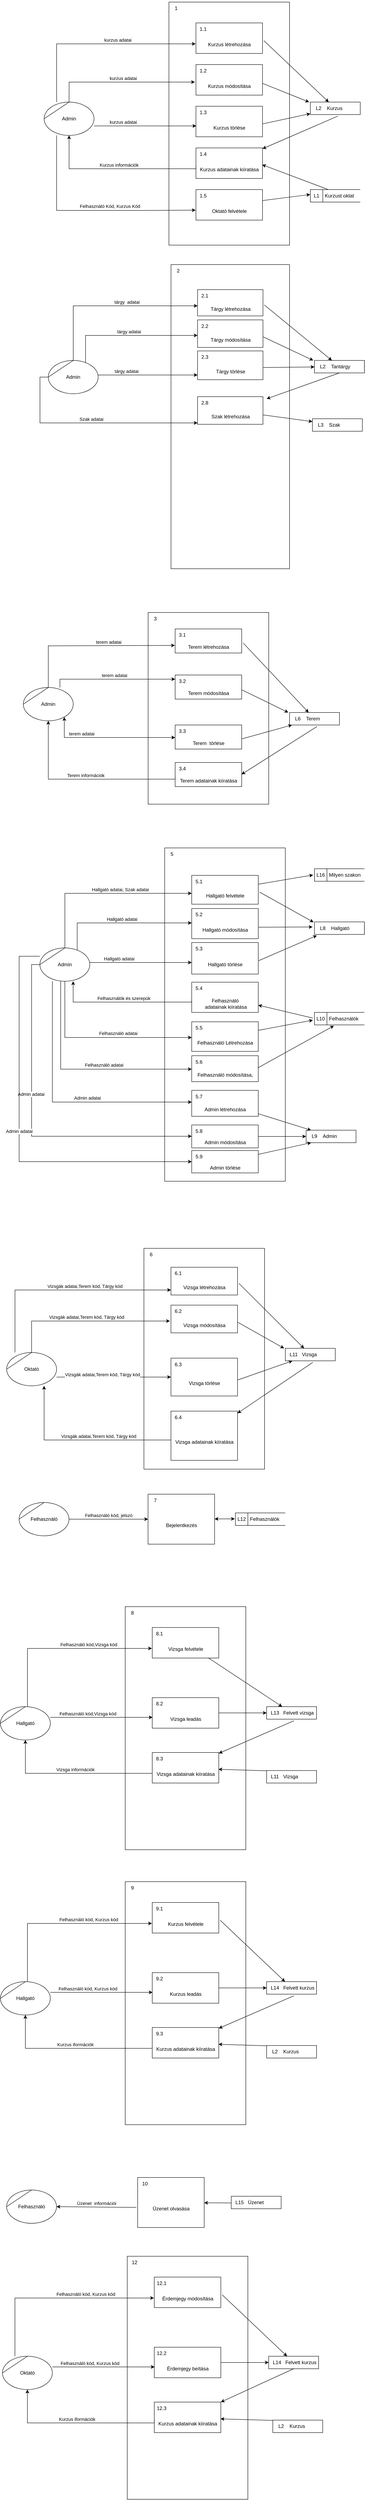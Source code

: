 <mxfile version="23.1.5" type="device">
  <diagram name="Page-1" id="D4jjd653WhLHZPP0HxEm">
    <mxGraphModel dx="255" dy="1144" grid="1" gridSize="10" guides="1" tooltips="1" connect="1" arrows="1" fold="1" page="1" pageScale="1" pageWidth="827" pageHeight="1169" math="0" shadow="0">
      <root>
        <mxCell id="0" />
        <mxCell id="1" parent="0" />
        <mxCell id="g6qgAH0g6jWnOgv-mpRu-280" value="Kurzus" style="html=1;dashed=0;whitespace=wrap;shape=mxgraph.dfd.dataStoreID2;align=left;spacingLeft=38;container=1;collapsible=0;flipH=0;" parent="1" vertex="1">
          <mxGeometry x="2480.09" y="850" width="120" height="30" as="geometry" />
        </mxCell>
        <mxCell id="g6qgAH0g6jWnOgv-mpRu-281" value="L2" style="text;html=1;strokeColor=none;fillColor=none;align=center;verticalAlign=middle;whiteSpace=wrap;rounded=0;connectable=0;allowArrows=0;movable=0;resizable=0;rotatable=0;cloneable=0;deletable=0;" parent="g6qgAH0g6jWnOgv-mpRu-280" vertex="1">
          <mxGeometry x="5" width="30" height="30" as="geometry" />
        </mxCell>
        <mxCell id="g6qgAH0g6jWnOgv-mpRu-282" value="" style="html=1;dashed=0;whitespace=wrap;shape=mxgraph.dfd.process;align=center;container=1;collapsible=0;spacingTop=30;" parent="1" vertex="1">
          <mxGeometry x="2140.09" y="610" width="290" height="583.291" as="geometry" />
        </mxCell>
        <mxCell id="g6qgAH0g6jWnOgv-mpRu-283" value="1" style="text;html=1;strokeColor=none;fillColor=none;align=center;verticalAlign=middle;whiteSpace=wrap;rounded=0;movable=0;resizable=0;rotatable=0;cloneable=0;deletable=0;connectable=0;allowArrows=0;pointerEvents=1;" parent="g6qgAH0g6jWnOgv-mpRu-282" vertex="1">
          <mxGeometry width="35" height="30" as="geometry" />
        </mxCell>
        <mxCell id="g6qgAH0g6jWnOgv-mpRu-284" value="" style="text;html=1;strokeColor=none;fillColor=none;align=left;verticalAlign=middle;whiteSpace=wrap;rounded=0;movable=0;resizable=0;connectable=0;allowArrows=0;rotatable=0;cloneable=0;deletable=0;spacingLeft=6;autosize=1;resizeWidth=0;" parent="g6qgAH0g6jWnOgv-mpRu-282" vertex="1">
          <mxGeometry x="35" y="-5" width="50" height="40" as="geometry" />
        </mxCell>
        <mxCell id="g6qgAH0g6jWnOgv-mpRu-285" value="Kurzus létrehozása" style="html=1;dashed=0;whitespace=wrap;shape=mxgraph.dfd.process2;align=center;container=1;collapsible=0;spacingTop=30;" parent="g6qgAH0g6jWnOgv-mpRu-282" vertex="1">
          <mxGeometry x="65" y="49.999" width="160" height="73.291" as="geometry" />
        </mxCell>
        <mxCell id="g6qgAH0g6jWnOgv-mpRu-286" value="1.1" style="text;html=1;strokeColor=none;fillColor=none;align=center;verticalAlign=middle;whiteSpace=wrap;rounded=0;connectable=0;allowArrows=0;editable=1;movable=0;resizable=0;rotatable=0;deletable=0;locked=0;cloneable=0;" parent="g6qgAH0g6jWnOgv-mpRu-285" vertex="1">
          <mxGeometry width="35" height="30" as="geometry" />
        </mxCell>
        <mxCell id="g6qgAH0g6jWnOgv-mpRu-287" value="" style="text;strokeColor=none;fillColor=none;align=left;verticalAlign=middle;whiteSpace=wrap;rounded=0;autosize=1;connectable=0;allowArrows=0;movable=0;resizable=0;rotatable=0;deletable=0;cloneable=0;spacingLeft=6;fontStyle=0;html=1;" parent="g6qgAH0g6jWnOgv-mpRu-285" vertex="1">
          <mxGeometry x="35" y="-5" width="50" height="40" as="geometry" />
        </mxCell>
        <mxCell id="g6qgAH0g6jWnOgv-mpRu-288" value="Kurzus módosítása" style="html=1;dashed=0;whitespace=wrap;shape=mxgraph.dfd.process2;align=center;container=1;collapsible=0;spacingTop=30;" parent="g6qgAH0g6jWnOgv-mpRu-282" vertex="1">
          <mxGeometry x="65" y="150" width="160" height="73.291" as="geometry" />
        </mxCell>
        <mxCell id="g6qgAH0g6jWnOgv-mpRu-289" value="1.2" style="text;html=1;strokeColor=none;fillColor=none;align=center;verticalAlign=middle;whiteSpace=wrap;rounded=0;connectable=0;allowArrows=0;editable=1;movable=0;resizable=0;rotatable=0;deletable=0;locked=0;cloneable=0;" parent="g6qgAH0g6jWnOgv-mpRu-288" vertex="1">
          <mxGeometry width="35" height="30" as="geometry" />
        </mxCell>
        <mxCell id="g6qgAH0g6jWnOgv-mpRu-290" value="" style="text;strokeColor=none;fillColor=none;align=left;verticalAlign=middle;whiteSpace=wrap;rounded=0;autosize=1;connectable=0;allowArrows=0;movable=0;resizable=0;rotatable=0;deletable=0;cloneable=0;spacingLeft=6;fontStyle=0;html=1;" parent="g6qgAH0g6jWnOgv-mpRu-288" vertex="1">
          <mxGeometry x="35" y="-5" width="50" height="40" as="geometry" />
        </mxCell>
        <mxCell id="g6qgAH0g6jWnOgv-mpRu-291" value="Kurzus törlése" style="html=1;dashed=0;whitespace=wrap;shape=mxgraph.dfd.process2;align=center;container=1;collapsible=0;spacingTop=30;" parent="g6qgAH0g6jWnOgv-mpRu-282" vertex="1">
          <mxGeometry x="65" y="250.0" width="160" height="73.291" as="geometry" />
        </mxCell>
        <mxCell id="g6qgAH0g6jWnOgv-mpRu-292" value="1.3" style="text;html=1;strokeColor=none;fillColor=none;align=center;verticalAlign=middle;whiteSpace=wrap;rounded=0;connectable=0;allowArrows=0;editable=1;movable=0;resizable=0;rotatable=0;deletable=0;locked=0;cloneable=0;" parent="g6qgAH0g6jWnOgv-mpRu-291" vertex="1">
          <mxGeometry width="35" height="30" as="geometry" />
        </mxCell>
        <mxCell id="g6qgAH0g6jWnOgv-mpRu-293" value="" style="text;strokeColor=none;fillColor=none;align=left;verticalAlign=middle;whiteSpace=wrap;rounded=0;autosize=1;connectable=0;allowArrows=0;movable=0;resizable=0;rotatable=0;deletable=0;cloneable=0;spacingLeft=6;fontStyle=0;html=1;" parent="g6qgAH0g6jWnOgv-mpRu-291" vertex="1">
          <mxGeometry x="35" y="-5" width="50" height="40" as="geometry" />
        </mxCell>
        <mxCell id="g6qgAH0g6jWnOgv-mpRu-294" value="Kurzus adatainak kiíratása" style="html=1;dashed=0;whitespace=wrap;shape=mxgraph.dfd.process2;align=center;container=1;collapsible=0;spacingTop=30;" parent="g6qgAH0g6jWnOgv-mpRu-282" vertex="1">
          <mxGeometry x="65" y="350.0" width="160" height="73.291" as="geometry" />
        </mxCell>
        <mxCell id="g6qgAH0g6jWnOgv-mpRu-295" value="1.4" style="text;html=1;strokeColor=none;fillColor=none;align=center;verticalAlign=middle;whiteSpace=wrap;rounded=0;connectable=0;allowArrows=0;editable=1;movable=0;resizable=0;rotatable=0;deletable=0;locked=0;cloneable=0;" parent="g6qgAH0g6jWnOgv-mpRu-294" vertex="1">
          <mxGeometry width="35" height="30" as="geometry" />
        </mxCell>
        <mxCell id="g6qgAH0g6jWnOgv-mpRu-296" value="" style="text;strokeColor=none;fillColor=none;align=left;verticalAlign=middle;whiteSpace=wrap;rounded=0;autosize=1;connectable=0;allowArrows=0;movable=0;resizable=0;rotatable=0;deletable=0;cloneable=0;spacingLeft=6;fontStyle=0;html=1;" parent="g6qgAH0g6jWnOgv-mpRu-294" vertex="1">
          <mxGeometry x="35" y="-5" width="50" height="40" as="geometry" />
        </mxCell>
        <mxCell id="g6qgAH0g6jWnOgv-mpRu-297" value="Oktató felvétele" style="html=1;dashed=0;whitespace=wrap;shape=mxgraph.dfd.process2;align=center;container=1;collapsible=0;spacingTop=30;" parent="g6qgAH0g6jWnOgv-mpRu-282" vertex="1">
          <mxGeometry x="65" y="450" width="160" height="73.291" as="geometry" />
        </mxCell>
        <mxCell id="g6qgAH0g6jWnOgv-mpRu-298" value="1.5" style="text;html=1;strokeColor=none;fillColor=none;align=center;verticalAlign=middle;whiteSpace=wrap;rounded=0;connectable=0;allowArrows=0;editable=1;movable=0;resizable=0;rotatable=0;deletable=0;locked=0;cloneable=0;" parent="g6qgAH0g6jWnOgv-mpRu-297" vertex="1">
          <mxGeometry width="35" height="30" as="geometry" />
        </mxCell>
        <mxCell id="g6qgAH0g6jWnOgv-mpRu-299" value="" style="text;strokeColor=none;fillColor=none;align=left;verticalAlign=middle;whiteSpace=wrap;rounded=0;autosize=1;connectable=0;allowArrows=0;movable=0;resizable=0;rotatable=0;deletable=0;cloneable=0;spacingLeft=6;fontStyle=0;html=1;" parent="g6qgAH0g6jWnOgv-mpRu-297" vertex="1">
          <mxGeometry x="35" y="-5" width="50" height="40" as="geometry" />
        </mxCell>
        <mxCell id="g6qgAH0g6jWnOgv-mpRu-300" value="Kurzust oktat" style="html=1;dashed=0;whitespace=wrap;shape=mxgraph.dfd.dataStoreID;align=left;spacingLeft=33;container=1;collapsible=0;autosize=0;flipH=0;" parent="1" vertex="1">
          <mxGeometry x="2480.09" y="1060" width="120" height="30" as="geometry" />
        </mxCell>
        <mxCell id="g6qgAH0g6jWnOgv-mpRu-301" value="L1" style="text;html=1;strokeColor=none;fillColor=none;align=center;verticalAlign=middle;whiteSpace=wrap;rounded=0;movable=0;resizable=0;rotatable=0;cloneable=0;deletable=0;allowArrows=0;connectable=0;" parent="g6qgAH0g6jWnOgv-mpRu-300" vertex="1">
          <mxGeometry width="30" height="30" as="geometry" />
        </mxCell>
        <mxCell id="g6qgAH0g6jWnOgv-mpRu-302" value="" style="endArrow=classic;startArrow=none;html=1;rounded=0;verticalAlign=bottom;entryX=-0.002;entryY=0.392;entryDx=0;entryDy=0;entryPerimeter=0;startFill=0;" parent="1" source="g6qgAH0g6jWnOgv-mpRu-297" target="g6qgAH0g6jWnOgv-mpRu-300" edge="1">
          <mxGeometry width="50" height="50" relative="1" as="geometry">
            <mxPoint x="1880.09" y="920" as="sourcePoint" />
            <mxPoint x="2440.09" y="740" as="targetPoint" />
          </mxGeometry>
        </mxCell>
        <mxCell id="g6qgAH0g6jWnOgv-mpRu-303" value="Admin" style="shape=stencil(tZRtjoMgEIZPw98GJR6gYXfvQe10nZQCAbYft99RNKlW7GajiTGZeeXhnZGBCRka5YCVvGHig5VlwTm9Kb5NYhUc1DElr8qjOmhISojenuGGx9gz0DTgMbaq+GR8T9+0j5C1NYYgaE0YKU86wRQaWsvvCdZv/xhFjvgXiOB7kynLyq+/Y3fVNuBiI79j7OB+db/rgceOi61+3Grg4v9YISmTO9xCHlR9/vb2xxxnzYDW6AK8OfLTeZzO66ynzM5CnqyHBUsn1DqN9UITnWoH/kUY5Iu9PtVUzRY1jx4IGk22K9UioSs+44+uvFxl3bKX1nTZdE12iV8=);whiteSpace=wrap;html=1;" parent="1" vertex="1">
          <mxGeometry x="1840.09" y="850" width="120" height="80" as="geometry" />
        </mxCell>
        <mxCell id="g6qgAH0g6jWnOgv-mpRu-304" value="" style="endArrow=none;startArrow=classic;html=1;rounded=0;verticalAlign=bottom;entryX=0.55;entryY=1.123;entryDx=0;entryDy=0;entryPerimeter=0;endFill=0;" parent="1" source="g6qgAH0g6jWnOgv-mpRu-294" target="g6qgAH0g6jWnOgv-mpRu-280" edge="1">
          <mxGeometry width="50" height="50" relative="1" as="geometry">
            <mxPoint x="2290.09" y="840" as="sourcePoint" />
            <mxPoint x="2200.09" y="1100" as="targetPoint" />
          </mxGeometry>
        </mxCell>
        <mxCell id="g6qgAH0g6jWnOgv-mpRu-305" value="" style="endArrow=classic;html=1;rounded=0;verticalAlign=bottom;exitX=1.005;exitY=0.576;exitDx=0;exitDy=0;exitPerimeter=0;" parent="1" source="g6qgAH0g6jWnOgv-mpRu-291" target="g6qgAH0g6jWnOgv-mpRu-280" edge="1">
          <mxGeometry width="50" height="50" relative="1" as="geometry">
            <mxPoint x="2000.09" y="1040" as="sourcePoint" />
            <mxPoint x="2120.09" y="1040" as="targetPoint" />
          </mxGeometry>
        </mxCell>
        <mxCell id="g6qgAH0g6jWnOgv-mpRu-306" value="" style="endArrow=classic;html=1;rounded=0;verticalAlign=bottom;exitX=1.005;exitY=0.619;exitDx=0;exitDy=0;exitPerimeter=0;entryX=-0.025;entryY=0;entryDx=0;entryDy=0;entryPerimeter=0;" parent="1" source="g6qgAH0g6jWnOgv-mpRu-288" target="g6qgAH0g6jWnOgv-mpRu-280" edge="1">
          <mxGeometry width="50" height="50" relative="1" as="geometry">
            <mxPoint x="2000.09" y="1040" as="sourcePoint" />
            <mxPoint x="2120.09" y="1040" as="targetPoint" />
          </mxGeometry>
        </mxCell>
        <mxCell id="g6qgAH0g6jWnOgv-mpRu-307" value="" style="endArrow=classic;html=1;rounded=0;verticalAlign=bottom;exitX=1.021;exitY=0.582;exitDx=0;exitDy=0;exitPerimeter=0;" parent="1" source="g6qgAH0g6jWnOgv-mpRu-285" target="g6qgAH0g6jWnOgv-mpRu-280" edge="1">
          <mxGeometry width="50" height="50" relative="1" as="geometry">
            <mxPoint x="2000.09" y="830" as="sourcePoint" />
            <mxPoint x="2120.09" y="830" as="targetPoint" />
          </mxGeometry>
        </mxCell>
        <mxCell id="g6qgAH0g6jWnOgv-mpRu-308" value="kurzus adatai" style="endArrow=none;html=1;rounded=0;verticalAlign=bottom;edgeStyle=orthogonalEdgeStyle;startArrow=classic;startFill=1;exitX=0.005;exitY=0.645;exitDx=0;exitDy=0;exitPerimeter=0;endFill=0;" parent="1" source="g6qgAH0g6jWnOgv-mpRu-291" target="g6qgAH0g6jWnOgv-mpRu-303" edge="1">
          <mxGeometry x="0.43" width="50" height="50" relative="1" as="geometry">
            <mxPoint x="1681.519" y="1080" as="sourcePoint" />
            <mxPoint x="2140.09" y="840" as="targetPoint" />
            <Array as="points">
              <mxPoint x="2030.09" y="907" />
              <mxPoint x="2030.09" y="907" />
            </Array>
            <mxPoint as="offset" />
          </mxGeometry>
        </mxCell>
        <mxCell id="g6qgAH0g6jWnOgv-mpRu-309" value="Kurzus információk" style="endArrow=classic;html=1;rounded=0;verticalAlign=bottom;edgeStyle=orthogonalEdgeStyle;exitX=0;exitY=0.579;exitDx=0;exitDy=0;exitPerimeter=0;" parent="1" source="g6qgAH0g6jWnOgv-mpRu-294" target="g6qgAH0g6jWnOgv-mpRu-303" edge="1">
          <mxGeometry x="-0.017" width="50" height="50" relative="1" as="geometry">
            <mxPoint x="2060.09" y="960" as="sourcePoint" />
            <mxPoint x="1689.81" y="1080.72" as="targetPoint" />
            <Array as="points">
              <mxPoint x="2205.09" y="1010" />
              <mxPoint x="1900.09" y="1010" />
            </Array>
            <mxPoint as="offset" />
          </mxGeometry>
        </mxCell>
        <mxCell id="g6qgAH0g6jWnOgv-mpRu-310" value="kurzus adatai" style="endArrow=none;html=1;rounded=0;verticalAlign=bottom;edgeStyle=orthogonalEdgeStyle;startArrow=classic;startFill=1;exitX=-0.016;exitY=0.573;exitDx=0;exitDy=0;exitPerimeter=0;endFill=0;" parent="1" source="g6qgAH0g6jWnOgv-mpRu-288" target="g6qgAH0g6jWnOgv-mpRu-303" edge="1">
          <mxGeometry x="-0.016" width="50" height="50" relative="1" as="geometry">
            <mxPoint x="2216.09" y="917" as="sourcePoint" />
            <mxPoint x="1970.09" y="917" as="targetPoint" />
            <Array as="points" />
            <mxPoint as="offset" />
          </mxGeometry>
        </mxCell>
        <mxCell id="g6qgAH0g6jWnOgv-mpRu-311" value="kurzus adatai" style="endArrow=none;html=1;rounded=0;verticalAlign=bottom;edgeStyle=orthogonalEdgeStyle;startArrow=classic;startFill=1;exitX=-0.005;exitY=0.685;exitDx=0;exitDy=0;exitPerimeter=0;endFill=0;" parent="1" source="g6qgAH0g6jWnOgv-mpRu-285" target="g6qgAH0g6jWnOgv-mpRu-303" edge="1">
          <mxGeometry x="-0.215" width="50" height="50" relative="1" as="geometry">
            <mxPoint x="2226.09" y="927" as="sourcePoint" />
            <mxPoint x="1980.09" y="927" as="targetPoint" />
            <Array as="points">
              <mxPoint x="1870.09" y="710" />
            </Array>
            <mxPoint x="-1" as="offset" />
          </mxGeometry>
        </mxCell>
        <mxCell id="g6qgAH0g6jWnOgv-mpRu-312" value="Felhasználó Kód, Kurzus Kód" style="endArrow=classic;html=1;rounded=0;verticalAlign=bottom;edgeStyle=orthogonalEdgeStyle;entryX=-0.005;entryY=0.674;entryDx=0;entryDy=0;entryPerimeter=0;" parent="1" source="g6qgAH0g6jWnOgv-mpRu-303" target="g6qgAH0g6jWnOgv-mpRu-297" edge="1">
          <mxGeometry x="0.198" y="1" width="50" height="50" relative="1" as="geometry">
            <mxPoint x="2190.09" y="1050" as="sourcePoint" />
            <mxPoint x="2310.09" y="1050" as="targetPoint" />
            <Array as="points">
              <mxPoint x="1870.09" y="1110" />
              <mxPoint x="2082.09" y="1110" />
            </Array>
            <mxPoint as="offset" />
          </mxGeometry>
        </mxCell>
        <mxCell id="g6qgAH0g6jWnOgv-mpRu-313" value="" style="endArrow=classic;html=1;rounded=0;verticalAlign=bottom;exitX=0.361;exitY=0.004;exitDx=0;exitDy=0;exitPerimeter=0;entryX=0.995;entryY=0.55;entryDx=0;entryDy=0;entryPerimeter=0;" parent="1" source="g6qgAH0g6jWnOgv-mpRu-300" target="g6qgAH0g6jWnOgv-mpRu-294" edge="1">
          <mxGeometry width="50" height="50" relative="1" as="geometry">
            <mxPoint x="2120.09" y="1040" as="sourcePoint" />
            <mxPoint x="2240.09" y="1040" as="targetPoint" />
          </mxGeometry>
        </mxCell>
        <mxCell id="g6qgAH0g6jWnOgv-mpRu-314" value="Tantárgy" style="html=1;dashed=0;whitespace=wrap;shape=mxgraph.dfd.dataStoreID2;align=left;spacingLeft=38;container=1;collapsible=0;flipH=0;" parent="1" vertex="1">
          <mxGeometry x="2490" y="1470" width="120" height="30" as="geometry" />
        </mxCell>
        <mxCell id="g6qgAH0g6jWnOgv-mpRu-315" value="L2" style="text;html=1;strokeColor=none;fillColor=none;align=center;verticalAlign=middle;whiteSpace=wrap;rounded=0;connectable=0;allowArrows=0;movable=0;resizable=0;rotatable=0;cloneable=0;deletable=0;" parent="g6qgAH0g6jWnOgv-mpRu-314" vertex="1">
          <mxGeometry x="5" width="30" height="30" as="geometry" />
        </mxCell>
        <mxCell id="g6qgAH0g6jWnOgv-mpRu-316" value="" style="html=1;dashed=0;whitespace=wrap;shape=mxgraph.dfd.process;align=center;container=1;collapsible=0;spacingTop=30;" parent="1" vertex="1">
          <mxGeometry x="2145.09" y="1240" width="285" height="730" as="geometry" />
        </mxCell>
        <mxCell id="g6qgAH0g6jWnOgv-mpRu-317" value="2" style="text;html=1;strokeColor=none;fillColor=none;align=center;verticalAlign=middle;whiteSpace=wrap;rounded=0;movable=0;resizable=0;rotatable=0;cloneable=0;deletable=0;connectable=0;allowArrows=0;pointerEvents=1;" parent="g6qgAH0g6jWnOgv-mpRu-316" vertex="1">
          <mxGeometry width="35" height="30" as="geometry" />
        </mxCell>
        <mxCell id="g6qgAH0g6jWnOgv-mpRu-318" value="" style="text;html=1;strokeColor=none;fillColor=none;align=left;verticalAlign=middle;whiteSpace=wrap;rounded=0;movable=0;resizable=0;connectable=0;allowArrows=0;rotatable=0;cloneable=0;deletable=0;spacingLeft=6;autosize=1;resizeWidth=0;" parent="g6qgAH0g6jWnOgv-mpRu-316" vertex="1">
          <mxGeometry x="35" y="-5" width="50" height="40" as="geometry" />
        </mxCell>
        <mxCell id="g6qgAH0g6jWnOgv-mpRu-319" value="Tárgy létrehozása" style="html=1;dashed=0;whitespace=wrap;shape=mxgraph.dfd.process2;align=center;container=1;collapsible=0;spacingTop=30;" parent="g6qgAH0g6jWnOgv-mpRu-316" vertex="1">
          <mxGeometry x="63.879" y="60.135" width="157.241" height="63.112" as="geometry" />
        </mxCell>
        <mxCell id="g6qgAH0g6jWnOgv-mpRu-320" value="2.1" style="text;html=1;strokeColor=none;fillColor=none;align=center;verticalAlign=middle;whiteSpace=wrap;rounded=0;connectable=0;allowArrows=0;editable=1;movable=0;resizable=0;rotatable=0;deletable=0;locked=0;cloneable=0;" parent="g6qgAH0g6jWnOgv-mpRu-319" vertex="1">
          <mxGeometry width="35" height="30" as="geometry" />
        </mxCell>
        <mxCell id="g6qgAH0g6jWnOgv-mpRu-321" value="" style="text;strokeColor=none;fillColor=none;align=left;verticalAlign=middle;whiteSpace=wrap;rounded=0;autosize=1;connectable=0;allowArrows=0;movable=0;resizable=0;rotatable=0;deletable=0;cloneable=0;spacingLeft=6;fontStyle=0;html=1;" parent="g6qgAH0g6jWnOgv-mpRu-319" vertex="1">
          <mxGeometry x="35" y="-5" width="50" height="40" as="geometry" />
        </mxCell>
        <mxCell id="g6qgAH0g6jWnOgv-mpRu-322" value="Tárgy módosítása" style="html=1;dashed=0;whitespace=wrap;shape=mxgraph.dfd.process2;align=center;container=1;collapsible=0;spacingTop=30;" parent="g6qgAH0g6jWnOgv-mpRu-316" vertex="1">
          <mxGeometry x="63.879" y="132.727" width="157.241" height="66.079" as="geometry" />
        </mxCell>
        <mxCell id="g6qgAH0g6jWnOgv-mpRu-323" value="2.2" style="text;html=1;strokeColor=none;fillColor=none;align=center;verticalAlign=middle;whiteSpace=wrap;rounded=0;connectable=0;allowArrows=0;editable=1;movable=0;resizable=0;rotatable=0;deletable=0;locked=0;cloneable=0;" parent="g6qgAH0g6jWnOgv-mpRu-322" vertex="1">
          <mxGeometry width="35" height="30" as="geometry" />
        </mxCell>
        <mxCell id="g6qgAH0g6jWnOgv-mpRu-324" value="" style="text;strokeColor=none;fillColor=none;align=left;verticalAlign=middle;whiteSpace=wrap;rounded=0;autosize=1;connectable=0;allowArrows=0;movable=0;resizable=0;rotatable=0;deletable=0;cloneable=0;spacingLeft=6;fontStyle=0;html=1;" parent="g6qgAH0g6jWnOgv-mpRu-322" vertex="1">
          <mxGeometry x="35" y="-5" width="50" height="40" as="geometry" />
        </mxCell>
        <mxCell id="g6qgAH0g6jWnOgv-mpRu-325" value="Tárgy törlése" style="html=1;dashed=0;whitespace=wrap;shape=mxgraph.dfd.process2;align=center;container=1;collapsible=0;spacingTop=30;" parent="g6qgAH0g6jWnOgv-mpRu-316" vertex="1">
          <mxGeometry x="63.879" y="207.235" width="157.241" height="69.047" as="geometry" />
        </mxCell>
        <mxCell id="g6qgAH0g6jWnOgv-mpRu-326" value="2.3" style="text;html=1;strokeColor=none;fillColor=none;align=center;verticalAlign=middle;whiteSpace=wrap;rounded=0;connectable=0;allowArrows=0;editable=1;movable=0;resizable=0;rotatable=0;deletable=0;locked=0;cloneable=0;" parent="g6qgAH0g6jWnOgv-mpRu-325" vertex="1">
          <mxGeometry width="35" height="30" as="geometry" />
        </mxCell>
        <mxCell id="g6qgAH0g6jWnOgv-mpRu-327" value="" style="text;strokeColor=none;fillColor=none;align=left;verticalAlign=middle;whiteSpace=wrap;rounded=0;autosize=1;connectable=0;allowArrows=0;movable=0;resizable=0;rotatable=0;deletable=0;cloneable=0;spacingLeft=6;fontStyle=0;html=1;" parent="g6qgAH0g6jWnOgv-mpRu-325" vertex="1">
          <mxGeometry x="35" y="-5" width="50" height="40" as="geometry" />
        </mxCell>
        <mxCell id="g6qgAH0g6jWnOgv-mpRu-340" value="Szak létrehozása" style="html=1;dashed=0;whitespace=wrap;shape=mxgraph.dfd.process2;align=center;container=1;collapsible=0;spacingTop=30;" parent="g6qgAH0g6jWnOgv-mpRu-316" vertex="1">
          <mxGeometry x="63.879" y="316.972" width="157.241" height="66.364" as="geometry" />
        </mxCell>
        <mxCell id="g6qgAH0g6jWnOgv-mpRu-341" value="2.8" style="text;html=1;strokeColor=none;fillColor=none;align=center;verticalAlign=middle;whiteSpace=wrap;rounded=0;connectable=0;allowArrows=0;editable=1;movable=0;resizable=0;rotatable=0;deletable=0;locked=0;cloneable=0;" parent="g6qgAH0g6jWnOgv-mpRu-340" vertex="1">
          <mxGeometry width="35" height="30" as="geometry" />
        </mxCell>
        <mxCell id="g6qgAH0g6jWnOgv-mpRu-342" value="" style="text;strokeColor=none;fillColor=none;align=left;verticalAlign=middle;whiteSpace=wrap;rounded=0;autosize=1;connectable=0;allowArrows=0;movable=0;resizable=0;rotatable=0;deletable=0;cloneable=0;spacingLeft=6;fontStyle=0;html=1;" parent="g6qgAH0g6jWnOgv-mpRu-340" vertex="1">
          <mxGeometry x="35" y="-5" width="50" height="40" as="geometry" />
        </mxCell>
        <mxCell id="g6qgAH0g6jWnOgv-mpRu-344" value="Admin" style="shape=stencil(tZRtjoMgEIZPw98GJR6gYXfvQe10nZQCAbYft99RNKlW7GajiTGZeeXhnZGBCRka5YCVvGHig5VlwTm9Kb5NYhUc1DElr8qjOmhISojenuGGx9gz0DTgMbaq+GR8T9+0j5C1NYYgaE0YKU86wRQaWsvvCdZv/xhFjvgXiOB7kynLyq+/Y3fVNuBiI79j7OB+db/rgceOi61+3Grg4v9YISmTO9xCHlR9/vb2xxxnzYDW6AK8OfLTeZzO66ynzM5CnqyHBUsn1DqN9UITnWoH/kUY5Iu9PtVUzRY1jx4IGk22K9UioSs+44+uvFxl3bKX1nTZdE12iV8=);whiteSpace=wrap;html=1;" parent="1" vertex="1">
          <mxGeometry x="1850.0" y="1470" width="120" height="80" as="geometry" />
        </mxCell>
        <mxCell id="g6qgAH0g6jWnOgv-mpRu-345" value="" style="endArrow=none;startArrow=classic;html=1;rounded=0;verticalAlign=bottom;endFill=0;" parent="1" edge="1">
          <mxGeometry width="50" height="50" relative="1" as="geometry">
            <mxPoint x="2375" y="1562.175" as="sourcePoint" />
            <mxPoint x="2550" y="1500" as="targetPoint" />
          </mxGeometry>
        </mxCell>
        <mxCell id="g6qgAH0g6jWnOgv-mpRu-346" value="" style="endArrow=classic;html=1;rounded=0;verticalAlign=bottom;exitX=1.005;exitY=0.576;exitDx=0;exitDy=0;exitPerimeter=0;" parent="1" source="g6qgAH0g6jWnOgv-mpRu-325" target="g6qgAH0g6jWnOgv-mpRu-314" edge="1">
          <mxGeometry width="50" height="50" relative="1" as="geometry">
            <mxPoint x="2010.0" y="1660" as="sourcePoint" />
            <mxPoint x="2130" y="1660" as="targetPoint" />
          </mxGeometry>
        </mxCell>
        <mxCell id="g6qgAH0g6jWnOgv-mpRu-347" value="" style="endArrow=classic;html=1;rounded=0;verticalAlign=bottom;exitX=1.005;exitY=0.619;exitDx=0;exitDy=0;exitPerimeter=0;entryX=-0.025;entryY=0;entryDx=0;entryDy=0;entryPerimeter=0;" parent="1" source="g6qgAH0g6jWnOgv-mpRu-322" target="g6qgAH0g6jWnOgv-mpRu-314" edge="1">
          <mxGeometry width="50" height="50" relative="1" as="geometry">
            <mxPoint x="2010.0" y="1660" as="sourcePoint" />
            <mxPoint x="2130" y="1660" as="targetPoint" />
          </mxGeometry>
        </mxCell>
        <mxCell id="g6qgAH0g6jWnOgv-mpRu-348" value="" style="endArrow=classic;html=1;rounded=0;verticalAlign=bottom;exitX=1.021;exitY=0.582;exitDx=0;exitDy=0;exitPerimeter=0;" parent="1" source="g6qgAH0g6jWnOgv-mpRu-319" target="g6qgAH0g6jWnOgv-mpRu-314" edge="1">
          <mxGeometry width="50" height="50" relative="1" as="geometry">
            <mxPoint x="2010.0" y="1450" as="sourcePoint" />
            <mxPoint x="2130" y="1450" as="targetPoint" />
          </mxGeometry>
        </mxCell>
        <mxCell id="g6qgAH0g6jWnOgv-mpRu-349" value="tárgy adatai" style="endArrow=none;html=1;rounded=0;verticalAlign=bottom;edgeStyle=orthogonalEdgeStyle;startArrow=classic;startFill=1;endFill=0;" parent="1" source="g6qgAH0g6jWnOgv-mpRu-325" target="g6qgAH0g6jWnOgv-mpRu-344" edge="1">
          <mxGeometry x="0.43" width="50" height="50" relative="1" as="geometry">
            <mxPoint x="1691.429" y="1700" as="sourcePoint" />
            <mxPoint x="2150" y="1460" as="targetPoint" />
            <Array as="points">
              <mxPoint x="2060" y="1505" />
              <mxPoint x="2060" y="1505" />
            </Array>
            <mxPoint as="offset" />
          </mxGeometry>
        </mxCell>
        <mxCell id="g6qgAH0g6jWnOgv-mpRu-351" value="tárgy adatai" style="endArrow=none;html=1;rounded=0;verticalAlign=bottom;edgeStyle=orthogonalEdgeStyle;startArrow=classic;startFill=1;entryX=0.747;entryY=0.074;entryDx=0;entryDy=0;entryPerimeter=0;endFill=0;" parent="1" source="g6qgAH0g6jWnOgv-mpRu-322" target="g6qgAH0g6jWnOgv-mpRu-344" edge="1">
          <mxGeometry x="-0.018" width="50" height="50" relative="1" as="geometry">
            <mxPoint x="2226" y="1537" as="sourcePoint" />
            <mxPoint x="1980.0" y="1537" as="targetPoint" />
            <Array as="points">
              <mxPoint x="1940.09" y="1410" />
            </Array>
            <mxPoint as="offset" />
          </mxGeometry>
        </mxCell>
        <mxCell id="g6qgAH0g6jWnOgv-mpRu-352" value="tárgy&amp;nbsp; adatai" style="endArrow=none;html=1;rounded=0;verticalAlign=bottom;edgeStyle=orthogonalEdgeStyle;startArrow=classic;startFill=1;endFill=0;" parent="1" source="g6qgAH0g6jWnOgv-mpRu-319" target="g6qgAH0g6jWnOgv-mpRu-344" edge="1">
          <mxGeometry x="-0.215" width="50" height="50" relative="1" as="geometry">
            <mxPoint x="2236" y="1547" as="sourcePoint" />
            <mxPoint x="1990.0" y="1547" as="targetPoint" />
            <Array as="points">
              <mxPoint x="1910.09" y="1339" />
            </Array>
            <mxPoint x="-1" as="offset" />
          </mxGeometry>
        </mxCell>
        <mxCell id="g6qgAH0g6jWnOgv-mpRu-364" value="Szak" style="html=1;dashed=0;whitespace=wrap;shape=mxgraph.dfd.dataStoreID2;align=left;spacingLeft=38;container=1;collapsible=0;" parent="1" vertex="1">
          <mxGeometry x="2485.09" y="1610" width="120" height="30" as="geometry" />
        </mxCell>
        <mxCell id="g6qgAH0g6jWnOgv-mpRu-365" value="L3" style="text;html=1;strokeColor=none;fillColor=none;align=center;verticalAlign=middle;whiteSpace=wrap;rounded=0;connectable=0;allowArrows=0;movable=0;resizable=0;rotatable=0;cloneable=0;deletable=0;" parent="g6qgAH0g6jWnOgv-mpRu-364" vertex="1">
          <mxGeometry x="5" width="30" height="30" as="geometry" />
        </mxCell>
        <mxCell id="g6qgAH0g6jWnOgv-mpRu-366" value="" style="endArrow=classic;html=1;rounded=0;verticalAlign=bottom;" parent="1" source="g6qgAH0g6jWnOgv-mpRu-340" target="g6qgAH0g6jWnOgv-mpRu-364" edge="1">
          <mxGeometry width="50" height="50" relative="1" as="geometry">
            <mxPoint x="2270" y="1810" as="sourcePoint" />
            <mxPoint x="2390" y="1810" as="targetPoint" />
          </mxGeometry>
        </mxCell>
        <mxCell id="g6qgAH0g6jWnOgv-mpRu-367" value="Szak adatai&amp;nbsp;" style="endArrow=classic;html=1;rounded=0;verticalAlign=bottom;edgeStyle=orthogonalEdgeStyle;" parent="1" source="g6qgAH0g6jWnOgv-mpRu-344" target="g6qgAH0g6jWnOgv-mpRu-340" edge="1">
          <mxGeometry width="50" height="50" relative="1" as="geometry">
            <mxPoint x="2270" y="1600" as="sourcePoint" />
            <mxPoint x="2390" y="1600" as="targetPoint" />
            <Array as="points">
              <mxPoint x="1830.09" y="1510" />
              <mxPoint x="1830.09" y="1620" />
            </Array>
          </mxGeometry>
        </mxCell>
        <mxCell id="g6qgAH0g6jWnOgv-mpRu-368" value="Terem" style="html=1;dashed=0;whitespace=wrap;shape=mxgraph.dfd.dataStoreID2;align=left;spacingLeft=38;container=1;collapsible=0;flipH=0;" parent="1" vertex="1">
          <mxGeometry x="2430.09" y="2315" width="120" height="30" as="geometry" />
        </mxCell>
        <mxCell id="g6qgAH0g6jWnOgv-mpRu-369" value="L6" style="text;html=1;strokeColor=none;fillColor=none;align=center;verticalAlign=middle;whiteSpace=wrap;rounded=0;connectable=0;allowArrows=0;movable=0;resizable=0;rotatable=0;cloneable=0;deletable=0;" parent="g6qgAH0g6jWnOgv-mpRu-368" vertex="1">
          <mxGeometry x="5" width="30" height="30" as="geometry" />
        </mxCell>
        <mxCell id="g6qgAH0g6jWnOgv-mpRu-370" value="" style="html=1;dashed=0;whitespace=wrap;shape=mxgraph.dfd.process;align=center;container=1;collapsible=0;spacingTop=30;" parent="1" vertex="1">
          <mxGeometry x="2090.09" y="2075" width="290" height="460" as="geometry" />
        </mxCell>
        <mxCell id="g6qgAH0g6jWnOgv-mpRu-371" value="3" style="text;html=1;strokeColor=none;fillColor=none;align=center;verticalAlign=middle;whiteSpace=wrap;rounded=0;movable=0;resizable=0;rotatable=0;cloneable=0;deletable=0;connectable=0;allowArrows=0;pointerEvents=1;" parent="g6qgAH0g6jWnOgv-mpRu-370" vertex="1">
          <mxGeometry width="35" height="30" as="geometry" />
        </mxCell>
        <mxCell id="g6qgAH0g6jWnOgv-mpRu-372" value="" style="text;html=1;strokeColor=none;fillColor=none;align=left;verticalAlign=middle;whiteSpace=wrap;rounded=0;movable=0;resizable=0;connectable=0;allowArrows=0;rotatable=0;cloneable=0;deletable=0;spacingLeft=6;autosize=1;resizeWidth=0;" parent="g6qgAH0g6jWnOgv-mpRu-370" vertex="1">
          <mxGeometry x="35" y="-5" width="50" height="40" as="geometry" />
        </mxCell>
        <mxCell id="g6qgAH0g6jWnOgv-mpRu-373" value="Terem létrehozása" style="html=1;dashed=0;whitespace=wrap;shape=mxgraph.dfd.process2;align=center;container=1;collapsible=0;spacingTop=30;" parent="g6qgAH0g6jWnOgv-mpRu-370" vertex="1">
          <mxGeometry x="65" y="39.431" width="160" height="57.799" as="geometry" />
        </mxCell>
        <mxCell id="g6qgAH0g6jWnOgv-mpRu-374" value="3.1" style="text;html=1;strokeColor=none;fillColor=none;align=center;verticalAlign=middle;whiteSpace=wrap;rounded=0;connectable=0;allowArrows=0;editable=1;movable=0;resizable=0;rotatable=0;deletable=0;locked=0;cloneable=0;" parent="g6qgAH0g6jWnOgv-mpRu-373" vertex="1">
          <mxGeometry width="35" height="30" as="geometry" />
        </mxCell>
        <mxCell id="g6qgAH0g6jWnOgv-mpRu-375" value="" style="text;strokeColor=none;fillColor=none;align=left;verticalAlign=middle;whiteSpace=wrap;rounded=0;autosize=1;connectable=0;allowArrows=0;movable=0;resizable=0;rotatable=0;deletable=0;cloneable=0;spacingLeft=6;fontStyle=0;html=1;" parent="g6qgAH0g6jWnOgv-mpRu-373" vertex="1">
          <mxGeometry x="35" y="-5" width="50" height="40" as="geometry" />
        </mxCell>
        <mxCell id="g6qgAH0g6jWnOgv-mpRu-376" value="Terem módosítása" style="html=1;dashed=0;whitespace=wrap;shape=mxgraph.dfd.process2;align=center;container=1;collapsible=0;spacingTop=30;" parent="g6qgAH0g6jWnOgv-mpRu-370" vertex="1">
          <mxGeometry x="65" y="150.004" width="160" height="57.799" as="geometry" />
        </mxCell>
        <mxCell id="g6qgAH0g6jWnOgv-mpRu-377" value="3.2" style="text;html=1;strokeColor=none;fillColor=none;align=center;verticalAlign=middle;whiteSpace=wrap;rounded=0;connectable=0;allowArrows=0;editable=1;movable=0;resizable=0;rotatable=0;deletable=0;locked=0;cloneable=0;" parent="g6qgAH0g6jWnOgv-mpRu-376" vertex="1">
          <mxGeometry width="35" height="30" as="geometry" />
        </mxCell>
        <mxCell id="g6qgAH0g6jWnOgv-mpRu-378" value="" style="text;strokeColor=none;fillColor=none;align=left;verticalAlign=middle;whiteSpace=wrap;rounded=0;autosize=1;connectable=0;allowArrows=0;movable=0;resizable=0;rotatable=0;deletable=0;cloneable=0;spacingLeft=6;fontStyle=0;html=1;" parent="g6qgAH0g6jWnOgv-mpRu-376" vertex="1">
          <mxGeometry x="35" y="-5" width="50" height="40" as="geometry" />
        </mxCell>
        <mxCell id="g6qgAH0g6jWnOgv-mpRu-379" value="Terem&amp;nbsp; törlése" style="html=1;dashed=0;whitespace=wrap;shape=mxgraph.dfd.process2;align=center;container=1;collapsible=0;spacingTop=30;" parent="g6qgAH0g6jWnOgv-mpRu-370" vertex="1">
          <mxGeometry x="65" y="269.997" width="160" height="57.799" as="geometry" />
        </mxCell>
        <mxCell id="g6qgAH0g6jWnOgv-mpRu-380" value="3.3" style="text;html=1;strokeColor=none;fillColor=none;align=center;verticalAlign=middle;whiteSpace=wrap;rounded=0;connectable=0;allowArrows=0;editable=1;movable=0;resizable=0;rotatable=0;deletable=0;locked=0;cloneable=0;" parent="g6qgAH0g6jWnOgv-mpRu-379" vertex="1">
          <mxGeometry width="35" height="30" as="geometry" />
        </mxCell>
        <mxCell id="g6qgAH0g6jWnOgv-mpRu-381" value="" style="text;strokeColor=none;fillColor=none;align=left;verticalAlign=middle;whiteSpace=wrap;rounded=0;autosize=1;connectable=0;allowArrows=0;movable=0;resizable=0;rotatable=0;deletable=0;cloneable=0;spacingLeft=6;fontStyle=0;html=1;" parent="g6qgAH0g6jWnOgv-mpRu-379" vertex="1">
          <mxGeometry x="35" y="-5" width="50" height="40" as="geometry" />
        </mxCell>
        <mxCell id="g6qgAH0g6jWnOgv-mpRu-382" value="Terem adatainak kiíratása" style="html=1;dashed=0;whitespace=wrap;shape=mxgraph.dfd.process2;align=center;container=1;collapsible=0;spacingTop=30;" parent="g6qgAH0g6jWnOgv-mpRu-370" vertex="1">
          <mxGeometry x="65" y="360.0" width="160" height="57.799" as="geometry" />
        </mxCell>
        <mxCell id="g6qgAH0g6jWnOgv-mpRu-383" value="3.4" style="text;html=1;strokeColor=none;fillColor=none;align=center;verticalAlign=middle;whiteSpace=wrap;rounded=0;connectable=0;allowArrows=0;editable=1;movable=0;resizable=0;rotatable=0;deletable=0;locked=0;cloneable=0;" parent="g6qgAH0g6jWnOgv-mpRu-382" vertex="1">
          <mxGeometry width="35" height="30" as="geometry" />
        </mxCell>
        <mxCell id="g6qgAH0g6jWnOgv-mpRu-384" value="" style="text;strokeColor=none;fillColor=none;align=left;verticalAlign=middle;whiteSpace=wrap;rounded=0;autosize=1;connectable=0;allowArrows=0;movable=0;resizable=0;rotatable=0;deletable=0;cloneable=0;spacingLeft=6;fontStyle=0;html=1;" parent="g6qgAH0g6jWnOgv-mpRu-382" vertex="1">
          <mxGeometry x="35" y="-5" width="50" height="40" as="geometry" />
        </mxCell>
        <mxCell id="g6qgAH0g6jWnOgv-mpRu-385" value="Admin" style="shape=stencil(tZRtjoMgEIZPw98GJR6gYXfvQe10nZQCAbYft99RNKlW7GajiTGZeeXhnZGBCRka5YCVvGHig5VlwTm9Kb5NYhUc1DElr8qjOmhISojenuGGx9gz0DTgMbaq+GR8T9+0j5C1NYYgaE0YKU86wRQaWsvvCdZv/xhFjvgXiOB7kynLyq+/Y3fVNuBiI79j7OB+db/rgceOi61+3Grg4v9YISmTO9xCHlR9/vb2xxxnzYDW6AK8OfLTeZzO66ynzM5CnqyHBUsn1DqN9UITnWoH/kUY5Iu9PtVUzRY1jx4IGk22K9UioSs+44+uvFxl3bKX1nTZdE12iV8=);whiteSpace=wrap;html=1;" parent="1" vertex="1">
          <mxGeometry x="1790.09" y="2255" width="120" height="80" as="geometry" />
        </mxCell>
        <mxCell id="g6qgAH0g6jWnOgv-mpRu-386" value="" style="endArrow=none;startArrow=classic;html=1;rounded=0;verticalAlign=bottom;entryX=0.55;entryY=1.123;entryDx=0;entryDy=0;entryPerimeter=0;endFill=0;exitX=0.998;exitY=0.492;exitDx=0;exitDy=0;exitPerimeter=0;" parent="1" source="g6qgAH0g6jWnOgv-mpRu-382" target="g6qgAH0g6jWnOgv-mpRu-368" edge="1">
          <mxGeometry width="50" height="50" relative="1" as="geometry">
            <mxPoint x="2240.09" y="2305" as="sourcePoint" />
            <mxPoint x="2150.09" y="2565" as="targetPoint" />
          </mxGeometry>
        </mxCell>
        <mxCell id="g6qgAH0g6jWnOgv-mpRu-387" value="" style="endArrow=classic;html=1;rounded=0;verticalAlign=bottom;exitX=1.005;exitY=0.576;exitDx=0;exitDy=0;exitPerimeter=0;" parent="1" source="g6qgAH0g6jWnOgv-mpRu-379" target="g6qgAH0g6jWnOgv-mpRu-368" edge="1">
          <mxGeometry width="50" height="50" relative="1" as="geometry">
            <mxPoint x="1950.09" y="2505" as="sourcePoint" />
            <mxPoint x="2070.09" y="2505" as="targetPoint" />
          </mxGeometry>
        </mxCell>
        <mxCell id="g6qgAH0g6jWnOgv-mpRu-388" value="" style="endArrow=classic;html=1;rounded=0;verticalAlign=bottom;exitX=1.005;exitY=0.619;exitDx=0;exitDy=0;exitPerimeter=0;entryX=-0.025;entryY=0;entryDx=0;entryDy=0;entryPerimeter=0;" parent="1" source="g6qgAH0g6jWnOgv-mpRu-376" target="g6qgAH0g6jWnOgv-mpRu-368" edge="1">
          <mxGeometry width="50" height="50" relative="1" as="geometry">
            <mxPoint x="1950.09" y="2505" as="sourcePoint" />
            <mxPoint x="2070.09" y="2505" as="targetPoint" />
          </mxGeometry>
        </mxCell>
        <mxCell id="g6qgAH0g6jWnOgv-mpRu-389" value="" style="endArrow=classic;html=1;rounded=0;verticalAlign=bottom;exitX=1.021;exitY=0.582;exitDx=0;exitDy=0;exitPerimeter=0;" parent="1" source="g6qgAH0g6jWnOgv-mpRu-373" target="g6qgAH0g6jWnOgv-mpRu-368" edge="1">
          <mxGeometry width="50" height="50" relative="1" as="geometry">
            <mxPoint x="1950.09" y="2295" as="sourcePoint" />
            <mxPoint x="2070.09" y="2295" as="targetPoint" />
          </mxGeometry>
        </mxCell>
        <mxCell id="g6qgAH0g6jWnOgv-mpRu-390" value="terem adatai" style="endArrow=classic;html=1;rounded=0;verticalAlign=bottom;edgeStyle=orthogonalEdgeStyle;startArrow=classic;startFill=1;entryX=0.821;entryY=0.887;entryDx=0;entryDy=0;entryPerimeter=0;" parent="1" source="g6qgAH0g6jWnOgv-mpRu-379" target="g6qgAH0g6jWnOgv-mpRu-385" edge="1">
          <mxGeometry x="0.43" width="50" height="50" relative="1" as="geometry">
            <mxPoint x="1631.519" y="2545" as="sourcePoint" />
            <mxPoint x="2090.09" y="2305" as="targetPoint" />
            <Array as="points">
              <mxPoint x="1888.09" y="2375" />
            </Array>
            <mxPoint as="offset" />
          </mxGeometry>
        </mxCell>
        <mxCell id="g6qgAH0g6jWnOgv-mpRu-391" value="Terem információk" style="endArrow=classic;html=1;rounded=0;verticalAlign=bottom;edgeStyle=orthogonalEdgeStyle;exitX=0;exitY=0.579;exitDx=0;exitDy=0;exitPerimeter=0;" parent="1" source="g6qgAH0g6jWnOgv-mpRu-382" target="g6qgAH0g6jWnOgv-mpRu-385" edge="1">
          <mxGeometry x="-0.017" width="50" height="50" relative="1" as="geometry">
            <mxPoint x="2010.09" y="2425" as="sourcePoint" />
            <mxPoint x="1639.81" y="2545.72" as="targetPoint" />
            <Array as="points">
              <mxPoint x="2155.09" y="2475" />
              <mxPoint x="1850.09" y="2475" />
            </Array>
            <mxPoint as="offset" />
          </mxGeometry>
        </mxCell>
        <mxCell id="g6qgAH0g6jWnOgv-mpRu-392" value="terem adatai" style="endArrow=none;html=1;rounded=0;verticalAlign=bottom;edgeStyle=orthogonalEdgeStyle;startArrow=classic;startFill=1;endFill=0;" parent="1" source="g6qgAH0g6jWnOgv-mpRu-376" target="g6qgAH0g6jWnOgv-mpRu-385" edge="1">
          <mxGeometry x="-0.016" width="50" height="50" relative="1" as="geometry">
            <mxPoint x="2166.09" y="2382" as="sourcePoint" />
            <mxPoint x="1920.09" y="2382" as="targetPoint" />
            <Array as="points">
              <mxPoint x="1878.09" y="2235" />
            </Array>
            <mxPoint as="offset" />
          </mxGeometry>
        </mxCell>
        <mxCell id="g6qgAH0g6jWnOgv-mpRu-393" value="terem adatai" style="endArrow=none;html=1;rounded=0;verticalAlign=bottom;edgeStyle=orthogonalEdgeStyle;startArrow=classic;startFill=1;exitX=-0.005;exitY=0.685;exitDx=0;exitDy=0;exitPerimeter=0;endFill=0;" parent="1" source="g6qgAH0g6jWnOgv-mpRu-373" target="g6qgAH0g6jWnOgv-mpRu-385" edge="1">
          <mxGeometry x="-0.215" width="50" height="50" relative="1" as="geometry">
            <mxPoint x="2176.09" y="2392" as="sourcePoint" />
            <mxPoint x="1930.09" y="2392" as="targetPoint" />
            <Array as="points">
              <mxPoint x="1850.09" y="2155" />
            </Array>
            <mxPoint x="-1" as="offset" />
          </mxGeometry>
        </mxCell>
        <mxCell id="g6qgAH0g6jWnOgv-mpRu-415" value="" style="html=1;dashed=0;whitespace=wrap;shape=mxgraph.dfd.process;align=center;container=1;collapsible=0;spacingTop=30;" parent="1" vertex="1">
          <mxGeometry x="2129.91" y="2640" width="290" height="800" as="geometry" />
        </mxCell>
        <mxCell id="g6qgAH0g6jWnOgv-mpRu-416" value="5" style="text;html=1;strokeColor=none;fillColor=none;align=center;verticalAlign=middle;whiteSpace=wrap;rounded=0;movable=0;resizable=0;rotatable=0;cloneable=0;deletable=0;connectable=0;allowArrows=0;pointerEvents=1;" parent="g6qgAH0g6jWnOgv-mpRu-415" vertex="1">
          <mxGeometry width="35" height="30" as="geometry" />
        </mxCell>
        <mxCell id="g6qgAH0g6jWnOgv-mpRu-417" value="" style="text;html=1;strokeColor=none;fillColor=none;align=left;verticalAlign=middle;whiteSpace=wrap;rounded=0;movable=0;resizable=0;connectable=0;allowArrows=0;rotatable=0;cloneable=0;deletable=0;spacingLeft=6;autosize=1;resizeWidth=0;" parent="g6qgAH0g6jWnOgv-mpRu-415" vertex="1">
          <mxGeometry x="35" y="-5" width="50" height="40" as="geometry" />
        </mxCell>
        <mxCell id="g6qgAH0g6jWnOgv-mpRu-418" value="Hallgató felvétele" style="html=1;dashed=0;whitespace=wrap;shape=mxgraph.dfd.process2;align=center;container=1;collapsible=0;spacingTop=30;" parent="g6qgAH0g6jWnOgv-mpRu-415" vertex="1">
          <mxGeometry x="65" y="65.901" width="160" height="69.164" as="geometry" />
        </mxCell>
        <mxCell id="g6qgAH0g6jWnOgv-mpRu-419" value="5.1" style="text;html=1;strokeColor=none;fillColor=none;align=center;verticalAlign=middle;whiteSpace=wrap;rounded=0;connectable=0;allowArrows=0;editable=1;movable=0;resizable=0;rotatable=0;deletable=0;locked=0;cloneable=0;" parent="g6qgAH0g6jWnOgv-mpRu-418" vertex="1">
          <mxGeometry width="35" height="30" as="geometry" />
        </mxCell>
        <mxCell id="g6qgAH0g6jWnOgv-mpRu-420" value="" style="text;strokeColor=none;fillColor=none;align=left;verticalAlign=middle;whiteSpace=wrap;rounded=0;autosize=1;connectable=0;allowArrows=0;movable=0;resizable=0;rotatable=0;deletable=0;cloneable=0;spacingLeft=6;fontStyle=0;html=1;" parent="g6qgAH0g6jWnOgv-mpRu-418" vertex="1">
          <mxGeometry x="35" y="-5" width="50" height="40" as="geometry" />
        </mxCell>
        <mxCell id="g6qgAH0g6jWnOgv-mpRu-421" value="Hallgató módosítása" style="html=1;dashed=0;whitespace=wrap;shape=mxgraph.dfd.process2;align=center;container=1;collapsible=0;spacingTop=30;" parent="g6qgAH0g6jWnOgv-mpRu-415" vertex="1">
          <mxGeometry x="65" y="145.455" width="160" height="72.416" as="geometry" />
        </mxCell>
        <mxCell id="g6qgAH0g6jWnOgv-mpRu-422" value="5.2" style="text;html=1;strokeColor=none;fillColor=none;align=center;verticalAlign=middle;whiteSpace=wrap;rounded=0;connectable=0;allowArrows=0;editable=1;movable=0;resizable=0;rotatable=0;deletable=0;locked=0;cloneable=0;" parent="g6qgAH0g6jWnOgv-mpRu-421" vertex="1">
          <mxGeometry width="35" height="30" as="geometry" />
        </mxCell>
        <mxCell id="g6qgAH0g6jWnOgv-mpRu-423" value="" style="text;strokeColor=none;fillColor=none;align=left;verticalAlign=middle;whiteSpace=wrap;rounded=0;autosize=1;connectable=0;allowArrows=0;movable=0;resizable=0;rotatable=0;deletable=0;cloneable=0;spacingLeft=6;fontStyle=0;html=1;" parent="g6qgAH0g6jWnOgv-mpRu-421" vertex="1">
          <mxGeometry x="35" y="-5" width="50" height="40" as="geometry" />
        </mxCell>
        <mxCell id="g6qgAH0g6jWnOgv-mpRu-424" value="Hallgató törlése" style="html=1;dashed=0;whitespace=wrap;shape=mxgraph.dfd.process2;align=center;container=1;collapsible=0;spacingTop=30;" parent="g6qgAH0g6jWnOgv-mpRu-415" vertex="1">
          <mxGeometry x="65" y="227.106" width="160" height="75.668" as="geometry" />
        </mxCell>
        <mxCell id="g6qgAH0g6jWnOgv-mpRu-425" value="5.3" style="text;html=1;strokeColor=none;fillColor=none;align=center;verticalAlign=middle;whiteSpace=wrap;rounded=0;connectable=0;allowArrows=0;editable=1;movable=0;resizable=0;rotatable=0;deletable=0;locked=0;cloneable=0;" parent="g6qgAH0g6jWnOgv-mpRu-424" vertex="1">
          <mxGeometry width="35" height="30" as="geometry" />
        </mxCell>
        <mxCell id="g6qgAH0g6jWnOgv-mpRu-426" value="" style="text;strokeColor=none;fillColor=none;align=left;verticalAlign=middle;whiteSpace=wrap;rounded=0;autosize=1;connectable=0;allowArrows=0;movable=0;resizable=0;rotatable=0;deletable=0;cloneable=0;spacingLeft=6;fontStyle=0;html=1;" parent="g6qgAH0g6jWnOgv-mpRu-424" vertex="1">
          <mxGeometry x="35" y="-5" width="50" height="40" as="geometry" />
        </mxCell>
        <mxCell id="g6qgAH0g6jWnOgv-mpRu-427" value="Felhasználó&lt;br&gt;&amp;nbsp;adatainak kiíratása" style="html=1;dashed=0;whitespace=wrap;shape=mxgraph.dfd.process2;align=center;container=1;collapsible=0;spacingTop=30;" parent="g6qgAH0g6jWnOgv-mpRu-415" vertex="1">
          <mxGeometry x="65" y="322.244" width="160" height="72.561" as="geometry" />
        </mxCell>
        <mxCell id="g6qgAH0g6jWnOgv-mpRu-428" value="5.4" style="text;html=1;strokeColor=none;fillColor=none;align=center;verticalAlign=middle;whiteSpace=wrap;rounded=0;connectable=0;allowArrows=0;editable=1;movable=0;resizable=0;rotatable=0;deletable=0;locked=0;cloneable=0;" parent="g6qgAH0g6jWnOgv-mpRu-427" vertex="1">
          <mxGeometry width="35" height="30" as="geometry" />
        </mxCell>
        <mxCell id="g6qgAH0g6jWnOgv-mpRu-429" value="" style="text;strokeColor=none;fillColor=none;align=left;verticalAlign=middle;whiteSpace=wrap;rounded=0;autosize=1;connectable=0;allowArrows=0;movable=0;resizable=0;rotatable=0;deletable=0;cloneable=0;spacingLeft=6;fontStyle=0;html=1;" parent="g6qgAH0g6jWnOgv-mpRu-427" vertex="1">
          <mxGeometry x="35" y="-5" width="50" height="40" as="geometry" />
        </mxCell>
        <mxCell id="g6qgAH0g6jWnOgv-mpRu-430" value="Felhasználó Létrehozása" style="html=1;dashed=0;whitespace=wrap;shape=mxgraph.dfd.process2;align=center;container=1;collapsible=0;spacingTop=30;" parent="g6qgAH0g6jWnOgv-mpRu-415" vertex="1">
          <mxGeometry x="65" y="417.299" width="160" height="71.013" as="geometry" />
        </mxCell>
        <mxCell id="g6qgAH0g6jWnOgv-mpRu-431" value="5.5" style="text;html=1;strokeColor=none;fillColor=none;align=center;verticalAlign=middle;whiteSpace=wrap;rounded=0;connectable=0;allowArrows=0;editable=1;movable=0;resizable=0;rotatable=0;deletable=0;locked=0;cloneable=0;" parent="g6qgAH0g6jWnOgv-mpRu-430" vertex="1">
          <mxGeometry width="35" height="30" as="geometry" />
        </mxCell>
        <mxCell id="g6qgAH0g6jWnOgv-mpRu-432" value="" style="text;strokeColor=none;fillColor=none;align=left;verticalAlign=middle;whiteSpace=wrap;rounded=0;autosize=1;connectable=0;allowArrows=0;movable=0;resizable=0;rotatable=0;deletable=0;cloneable=0;spacingLeft=6;fontStyle=0;html=1;" parent="g6qgAH0g6jWnOgv-mpRu-430" vertex="1">
          <mxGeometry x="35" y="-5" width="50" height="40" as="geometry" />
        </mxCell>
        <mxCell id="g6qgAH0g6jWnOgv-mpRu-433" value="Felhasználó módosítása," style="html=1;dashed=0;whitespace=wrap;shape=mxgraph.dfd.process2;align=center;container=1;collapsible=0;spacingTop=30;" parent="g6qgAH0g6jWnOgv-mpRu-415" vertex="1">
          <mxGeometry x="65" y="498.701" width="160" height="62.338" as="geometry" />
        </mxCell>
        <mxCell id="g6qgAH0g6jWnOgv-mpRu-434" value="5.6" style="text;html=1;strokeColor=none;fillColor=none;align=center;verticalAlign=middle;whiteSpace=wrap;rounded=0;connectable=0;allowArrows=0;editable=1;movable=0;resizable=0;rotatable=0;deletable=0;locked=0;cloneable=0;" parent="g6qgAH0g6jWnOgv-mpRu-433" vertex="1">
          <mxGeometry width="35" height="30" as="geometry" />
        </mxCell>
        <mxCell id="g6qgAH0g6jWnOgv-mpRu-435" value="" style="text;strokeColor=none;fillColor=none;align=left;verticalAlign=middle;whiteSpace=wrap;rounded=0;autosize=1;connectable=0;allowArrows=0;movable=0;resizable=0;rotatable=0;deletable=0;cloneable=0;spacingLeft=6;fontStyle=0;html=1;" parent="g6qgAH0g6jWnOgv-mpRu-433" vertex="1">
          <mxGeometry x="35" y="-5" width="50" height="40" as="geometry" />
        </mxCell>
        <mxCell id="g6qgAH0g6jWnOgv-mpRu-436" value="Admin létrehozása" style="html=1;dashed=0;whitespace=wrap;shape=mxgraph.dfd.process2;align=center;container=1;collapsible=0;spacingTop=30;" parent="g6qgAH0g6jWnOgv-mpRu-415" vertex="1">
          <mxGeometry x="65" y="581.818" width="160" height="62.338" as="geometry" />
        </mxCell>
        <mxCell id="g6qgAH0g6jWnOgv-mpRu-437" value="5.7" style="text;html=1;strokeColor=none;fillColor=none;align=center;verticalAlign=middle;whiteSpace=wrap;rounded=0;connectable=0;allowArrows=0;editable=1;movable=0;resizable=0;rotatable=0;deletable=0;locked=0;cloneable=0;" parent="g6qgAH0g6jWnOgv-mpRu-436" vertex="1">
          <mxGeometry width="35" height="30" as="geometry" />
        </mxCell>
        <mxCell id="g6qgAH0g6jWnOgv-mpRu-438" value="" style="text;strokeColor=none;fillColor=none;align=left;verticalAlign=middle;whiteSpace=wrap;rounded=0;autosize=1;connectable=0;allowArrows=0;movable=0;resizable=0;rotatable=0;deletable=0;cloneable=0;spacingLeft=6;fontStyle=0;html=1;" parent="g6qgAH0g6jWnOgv-mpRu-436" vertex="1">
          <mxGeometry x="35" y="-5" width="50" height="40" as="geometry" />
        </mxCell>
        <mxCell id="g6qgAH0g6jWnOgv-mpRu-439" value="Admin módosítása" style="html=1;dashed=0;whitespace=wrap;shape=mxgraph.dfd.process2;align=center;container=1;collapsible=0;spacingTop=30;" parent="g6qgAH0g6jWnOgv-mpRu-415" vertex="1">
          <mxGeometry x="65" y="664.94" width="160" height="55.06" as="geometry" />
        </mxCell>
        <mxCell id="g6qgAH0g6jWnOgv-mpRu-440" value="5.8" style="text;html=1;strokeColor=none;fillColor=none;align=center;verticalAlign=middle;whiteSpace=wrap;rounded=0;connectable=0;allowArrows=0;editable=1;movable=0;resizable=0;rotatable=0;deletable=0;locked=0;cloneable=0;" parent="g6qgAH0g6jWnOgv-mpRu-439" vertex="1">
          <mxGeometry width="35" height="30" as="geometry" />
        </mxCell>
        <mxCell id="g6qgAH0g6jWnOgv-mpRu-441" value="" style="text;strokeColor=none;fillColor=none;align=left;verticalAlign=middle;whiteSpace=wrap;rounded=0;autosize=1;connectable=0;allowArrows=0;movable=0;resizable=0;rotatable=0;deletable=0;cloneable=0;spacingLeft=6;fontStyle=0;html=1;" parent="g6qgAH0g6jWnOgv-mpRu-439" vertex="1">
          <mxGeometry x="35" y="-5" width="50" height="40" as="geometry" />
        </mxCell>
        <mxCell id="g6qgAH0g6jWnOgv-mpRu-442" value="Admin törlése" style="html=1;dashed=0;whitespace=wrap;shape=mxgraph.dfd.process2;align=center;container=1;collapsible=0;spacingTop=30;" parent="g6qgAH0g6jWnOgv-mpRu-415" vertex="1">
          <mxGeometry x="65" y="726.32" width="160" height="53.68" as="geometry" />
        </mxCell>
        <mxCell id="g6qgAH0g6jWnOgv-mpRu-443" value="5.9" style="text;html=1;strokeColor=none;fillColor=none;align=center;verticalAlign=middle;whiteSpace=wrap;rounded=0;connectable=0;allowArrows=0;editable=1;movable=0;resizable=0;rotatable=0;deletable=0;locked=0;cloneable=0;" parent="g6qgAH0g6jWnOgv-mpRu-442" vertex="1">
          <mxGeometry width="35" height="30" as="geometry" />
        </mxCell>
        <mxCell id="g6qgAH0g6jWnOgv-mpRu-444" value="" style="text;strokeColor=none;fillColor=none;align=left;verticalAlign=middle;whiteSpace=wrap;rounded=0;autosize=1;connectable=0;allowArrows=0;movable=0;resizable=0;rotatable=0;deletable=0;cloneable=0;spacingLeft=6;fontStyle=0;html=1;" parent="g6qgAH0g6jWnOgv-mpRu-442" vertex="1">
          <mxGeometry x="35" y="-5" width="50" height="40" as="geometry" />
        </mxCell>
        <mxCell id="g6qgAH0g6jWnOgv-mpRu-445" value="Hallgató" style="html=1;dashed=0;whitespace=wrap;shape=mxgraph.dfd.dataStoreID2;align=left;spacingLeft=38;container=1;collapsible=0;flipH=0;" parent="1" vertex="1">
          <mxGeometry x="2490" y="2817.58" width="120" height="30" as="geometry" />
        </mxCell>
        <mxCell id="g6qgAH0g6jWnOgv-mpRu-446" value="L8" style="text;html=1;strokeColor=none;fillColor=none;align=center;verticalAlign=middle;whiteSpace=wrap;rounded=0;connectable=0;allowArrows=0;movable=0;resizable=0;rotatable=0;cloneable=0;deletable=0;" parent="g6qgAH0g6jWnOgv-mpRu-445" vertex="1">
          <mxGeometry x="5" width="30" height="30" as="geometry" />
        </mxCell>
        <mxCell id="g6qgAH0g6jWnOgv-mpRu-447" value="Admin" style="shape=stencil(tZRtjoMgEIZPw98GJR6gYXfvQe10nZQCAbYft99RNKlW7GajiTGZeeXhnZGBCRka5YCVvGHig5VlwTm9Kb5NYhUc1DElr8qjOmhISojenuGGx9gz0DTgMbaq+GR8T9+0j5C1NYYgaE0YKU86wRQaWsvvCdZv/xhFjvgXiOB7kynLyq+/Y3fVNuBiI79j7OB+db/rgceOi61+3Grg4v9YISmTO9xCHlR9/vb2xxxnzYDW6AK8OfLTeZzO66ynzM5CnqyHBUsn1DqN9UITnWoH/kUY5Iu9PtVUzRY1jx4IGk22K9UioSs+44+uvFxl3bKX1nTZdE12iV8=);whiteSpace=wrap;html=1;" parent="1" vertex="1">
          <mxGeometry x="1829.91" y="2880" width="120" height="80" as="geometry" />
        </mxCell>
        <mxCell id="g6qgAH0g6jWnOgv-mpRu-448" value="" style="endArrow=classic;html=1;rounded=0;verticalAlign=bottom;exitX=1.005;exitY=0.576;exitDx=0;exitDy=0;exitPerimeter=0;entryX=0.048;entryY=1.089;entryDx=0;entryDy=0;entryPerimeter=0;" parent="1" source="g6qgAH0g6jWnOgv-mpRu-424" target="g6qgAH0g6jWnOgv-mpRu-445" edge="1">
          <mxGeometry width="50" height="50" relative="1" as="geometry">
            <mxPoint x="1989.91" y="3070" as="sourcePoint" />
            <mxPoint x="2109.91" y="3070" as="targetPoint" />
          </mxGeometry>
        </mxCell>
        <mxCell id="g6qgAH0g6jWnOgv-mpRu-449" value="" style="endArrow=classic;html=1;rounded=0;verticalAlign=bottom;exitX=1.005;exitY=0.619;exitDx=0;exitDy=0;exitPerimeter=0;entryX=-0.038;entryY=0.404;entryDx=0;entryDy=0;entryPerimeter=0;" parent="1" source="g6qgAH0g6jWnOgv-mpRu-421" target="g6qgAH0g6jWnOgv-mpRu-445" edge="1">
          <mxGeometry width="50" height="50" relative="1" as="geometry">
            <mxPoint x="1989.91" y="3070" as="sourcePoint" />
            <mxPoint x="2109.91" y="3070" as="targetPoint" />
          </mxGeometry>
        </mxCell>
        <mxCell id="g6qgAH0g6jWnOgv-mpRu-450" value="" style="endArrow=classic;html=1;rounded=0;verticalAlign=bottom;exitX=1.021;exitY=0.582;exitDx=0;exitDy=0;exitPerimeter=0;entryX=-0.019;entryY=0.023;entryDx=0;entryDy=0;entryPerimeter=0;" parent="1" source="g6qgAH0g6jWnOgv-mpRu-418" target="g6qgAH0g6jWnOgv-mpRu-445" edge="1">
          <mxGeometry width="50" height="50" relative="1" as="geometry">
            <mxPoint x="1989.91" y="2860" as="sourcePoint" />
            <mxPoint x="2109.91" y="2860" as="targetPoint" />
          </mxGeometry>
        </mxCell>
        <mxCell id="g6qgAH0g6jWnOgv-mpRu-451" value="Hallgató adatai" style="endArrow=none;html=1;rounded=0;verticalAlign=bottom;edgeStyle=orthogonalEdgeStyle;startArrow=classic;startFill=1;endFill=0;" parent="1" source="g6qgAH0g6jWnOgv-mpRu-424" target="g6qgAH0g6jWnOgv-mpRu-447" edge="1">
          <mxGeometry x="0.43" width="50" height="50" relative="1" as="geometry">
            <mxPoint x="1671.339" y="3110" as="sourcePoint" />
            <mxPoint x="2129.91" y="2870" as="targetPoint" />
            <Array as="points">
              <mxPoint x="2039.91" y="2915" />
              <mxPoint x="2039.91" y="2915" />
            </Array>
            <mxPoint as="offset" />
          </mxGeometry>
        </mxCell>
        <mxCell id="g6qgAH0g6jWnOgv-mpRu-452" value="Felhasználók és szerepük&amp;nbsp;" style="endArrow=classic;html=1;rounded=0;verticalAlign=bottom;edgeStyle=orthogonalEdgeStyle;exitX=0;exitY=0.579;exitDx=0;exitDy=0;exitPerimeter=0;" parent="1" source="g6qgAH0g6jWnOgv-mpRu-427" target="g6qgAH0g6jWnOgv-mpRu-447" edge="1">
          <mxGeometry x="-0.017" width="50" height="50" relative="1" as="geometry">
            <mxPoint x="2049.91" y="2990" as="sourcePoint" />
            <mxPoint x="1679.63" y="3110.72" as="targetPoint" />
            <Array as="points">
              <mxPoint x="2194.91" y="3010" />
              <mxPoint x="1909.91" y="3010" />
            </Array>
            <mxPoint as="offset" />
          </mxGeometry>
        </mxCell>
        <mxCell id="g6qgAH0g6jWnOgv-mpRu-453" value="Hallgató adatai" style="endArrow=none;html=1;rounded=0;verticalAlign=bottom;edgeStyle=orthogonalEdgeStyle;startArrow=classic;startFill=1;entryX=0.747;entryY=0.074;entryDx=0;entryDy=0;entryPerimeter=0;endFill=0;" parent="1" source="g6qgAH0g6jWnOgv-mpRu-421" target="g6qgAH0g6jWnOgv-mpRu-447" edge="1">
          <mxGeometry x="-0.014" width="50" height="50" relative="1" as="geometry">
            <mxPoint x="2205.91" y="2947" as="sourcePoint" />
            <mxPoint x="1959.91" y="2947" as="targetPoint" />
            <Array as="points">
              <mxPoint x="1920" y="2820" />
            </Array>
            <mxPoint as="offset" />
          </mxGeometry>
        </mxCell>
        <mxCell id="g6qgAH0g6jWnOgv-mpRu-454" value="Hallgató adatai, Szak adatai" style="endArrow=none;html=1;rounded=0;verticalAlign=bottom;edgeStyle=orthogonalEdgeStyle;startArrow=classic;startFill=1;endFill=0;" parent="1" source="g6qgAH0g6jWnOgv-mpRu-418" target="g6qgAH0g6jWnOgv-mpRu-447" edge="1">
          <mxGeometry x="-0.215" width="50" height="50" relative="1" as="geometry">
            <mxPoint x="2215.91" y="2957" as="sourcePoint" />
            <mxPoint x="1969.91" y="2957" as="targetPoint" />
            <Array as="points">
              <mxPoint x="1890" y="2749" />
            </Array>
            <mxPoint x="-1" as="offset" />
          </mxGeometry>
        </mxCell>
        <mxCell id="g6qgAH0g6jWnOgv-mpRu-455" value="Felhasználó adatai" style="endArrow=classic;html=1;rounded=0;verticalAlign=bottom;edgeStyle=orthogonalEdgeStyle;" parent="1" source="g6qgAH0g6jWnOgv-mpRu-447" target="g6qgAH0g6jWnOgv-mpRu-430" edge="1">
          <mxGeometry x="0.198" y="1" width="50" height="50" relative="1" as="geometry">
            <mxPoint x="2179.91" y="3080" as="sourcePoint" />
            <mxPoint x="2299.91" y="3080" as="targetPoint" />
            <Array as="points">
              <mxPoint x="1889.91" y="3095" />
            </Array>
            <mxPoint as="offset" />
          </mxGeometry>
        </mxCell>
        <mxCell id="g6qgAH0g6jWnOgv-mpRu-456" value="Felhasználók" style="html=1;dashed=0;whitespace=wrap;shape=mxgraph.dfd.dataStoreID;align=left;spacingLeft=33;container=1;collapsible=0;autosize=0;" parent="1" vertex="1">
          <mxGeometry x="2490" y="3034.81" width="120" height="30" as="geometry" />
        </mxCell>
        <mxCell id="g6qgAH0g6jWnOgv-mpRu-457" value="L10" style="text;html=1;strokeColor=none;fillColor=none;align=center;verticalAlign=middle;whiteSpace=wrap;rounded=0;movable=0;resizable=0;rotatable=0;cloneable=0;deletable=0;allowArrows=0;connectable=0;" parent="g6qgAH0g6jWnOgv-mpRu-456" vertex="1">
          <mxGeometry width="30" height="30" as="geometry" />
        </mxCell>
        <mxCell id="g6qgAH0g6jWnOgv-mpRu-458" value="" style="endArrow=classic;html=1;rounded=0;verticalAlign=bottom;exitX=-0.032;exitY=0.453;exitDx=0;exitDy=0;exitPerimeter=0;" parent="1" source="g6qgAH0g6jWnOgv-mpRu-456" target="g6qgAH0g6jWnOgv-mpRu-427" edge="1">
          <mxGeometry width="50" height="50" relative="1" as="geometry">
            <mxPoint x="2249.91" y="3160" as="sourcePoint" />
            <mxPoint x="2349.91" y="3030" as="targetPoint" />
          </mxGeometry>
        </mxCell>
        <mxCell id="g6qgAH0g6jWnOgv-mpRu-459" value="Felhasználó adatai" style="endArrow=classic;html=1;rounded=0;verticalAlign=bottom;edgeStyle=orthogonalEdgeStyle;" parent="1" source="g6qgAH0g6jWnOgv-mpRu-447" target="g6qgAH0g6jWnOgv-mpRu-433" edge="1">
          <mxGeometry x="0.198" y="1" width="50" height="50" relative="1" as="geometry">
            <mxPoint x="1899.91" y="2970" as="sourcePoint" />
            <mxPoint x="2204.91" y="3105" as="targetPoint" />
            <Array as="points">
              <mxPoint x="1879.91" y="3171" />
            </Array>
            <mxPoint as="offset" />
          </mxGeometry>
        </mxCell>
        <mxCell id="g6qgAH0g6jWnOgv-mpRu-460" value="Admin adatai" style="endArrow=classic;html=1;rounded=0;verticalAlign=bottom;edgeStyle=orthogonalEdgeStyle;" parent="1" source="g6qgAH0g6jWnOgv-mpRu-447" target="g6qgAH0g6jWnOgv-mpRu-436" edge="1">
          <mxGeometry x="0.198" y="1" width="50" height="50" relative="1" as="geometry">
            <mxPoint x="1839.91" y="2970" as="sourcePoint" />
            <mxPoint x="2214.91" y="3115" as="targetPoint" />
            <Array as="points">
              <mxPoint x="1859.91" y="3250" />
            </Array>
            <mxPoint as="offset" />
          </mxGeometry>
        </mxCell>
        <mxCell id="g6qgAH0g6jWnOgv-mpRu-461" value="" style="endArrow=classic;html=1;rounded=0;verticalAlign=bottom;entryX=0.389;entryY=1.068;entryDx=0;entryDy=0;entryPerimeter=0;exitX=0.995;exitY=0.467;exitDx=0;exitDy=0;exitPerimeter=0;" parent="1" source="g6qgAH0g6jWnOgv-mpRu-433" target="g6qgAH0g6jWnOgv-mpRu-456" edge="1">
          <mxGeometry width="50" height="50" relative="1" as="geometry">
            <mxPoint x="2249.91" y="3120" as="sourcePoint" />
            <mxPoint x="2369.91" y="3120" as="targetPoint" />
          </mxGeometry>
        </mxCell>
        <mxCell id="g6qgAH0g6jWnOgv-mpRu-462" value="" style="endArrow=classic;html=1;rounded=0;verticalAlign=bottom;entryX=-0.032;entryY=0.619;entryDx=0;entryDy=0;entryPerimeter=0;" parent="1" source="g6qgAH0g6jWnOgv-mpRu-430" target="g6qgAH0g6jWnOgv-mpRu-456" edge="1">
          <mxGeometry width="50" height="50" relative="1" as="geometry">
            <mxPoint x="2249.91" y="3120" as="sourcePoint" />
            <mxPoint x="2369.91" y="3120" as="targetPoint" />
          </mxGeometry>
        </mxCell>
        <mxCell id="g6qgAH0g6jWnOgv-mpRu-463" value="Admin" style="html=1;dashed=0;whitespace=wrap;shape=mxgraph.dfd.dataStoreID2;align=left;spacingLeft=38;container=1;collapsible=0;" parent="1" vertex="1">
          <mxGeometry x="2469.91" y="3317.47" width="120" height="30" as="geometry" />
        </mxCell>
        <mxCell id="g6qgAH0g6jWnOgv-mpRu-464" value="L9" style="text;html=1;strokeColor=none;fillColor=none;align=center;verticalAlign=middle;whiteSpace=wrap;rounded=0;connectable=0;allowArrows=0;movable=0;resizable=0;rotatable=0;cloneable=0;deletable=0;" parent="g6qgAH0g6jWnOgv-mpRu-463" vertex="1">
          <mxGeometry x="5" width="30" height="30" as="geometry" />
        </mxCell>
        <mxCell id="g6qgAH0g6jWnOgv-mpRu-465" value="" style="endArrow=classic;html=1;rounded=0;verticalAlign=bottom;" parent="1" source="g6qgAH0g6jWnOgv-mpRu-439" target="g6qgAH0g6jWnOgv-mpRu-463" edge="1">
          <mxGeometry width="50" height="50" relative="1" as="geometry">
            <mxPoint x="2249.91" y="3220" as="sourcePoint" />
            <mxPoint x="2369.91" y="3220" as="targetPoint" />
          </mxGeometry>
        </mxCell>
        <mxCell id="g6qgAH0g6jWnOgv-mpRu-466" value="Admin adatai&amp;nbsp;" style="endArrow=classic;html=1;rounded=0;verticalAlign=bottom;edgeStyle=orthogonalEdgeStyle;" parent="1" source="g6qgAH0g6jWnOgv-mpRu-447" target="g6qgAH0g6jWnOgv-mpRu-439" edge="1">
          <mxGeometry x="-0.168" width="50" height="50" relative="1" as="geometry">
            <mxPoint x="2249.91" y="3010" as="sourcePoint" />
            <mxPoint x="2369.91" y="3010" as="targetPoint" />
            <Array as="points">
              <mxPoint x="1810" y="2920" />
              <mxPoint x="1810" y="3332" />
            </Array>
            <mxPoint as="offset" />
          </mxGeometry>
        </mxCell>
        <mxCell id="g6qgAH0g6jWnOgv-mpRu-467" value="Admin adatai" style="endArrow=classic;html=1;rounded=0;verticalAlign=bottom;edgeStyle=orthogonalEdgeStyle;" parent="1" source="g6qgAH0g6jWnOgv-mpRu-447" target="g6qgAH0g6jWnOgv-mpRu-442" edge="1">
          <mxGeometry width="50" height="50" relative="1" as="geometry">
            <mxPoint x="1990" y="3060" as="sourcePoint" />
            <mxPoint x="2110" y="3060" as="targetPoint" />
            <Array as="points">
              <mxPoint x="1780" y="2900" />
              <mxPoint x="1780" y="3393" />
            </Array>
          </mxGeometry>
        </mxCell>
        <mxCell id="g6qgAH0g6jWnOgv-mpRu-468" value="" style="endArrow=classic;html=1;rounded=0;verticalAlign=bottom;" parent="1" source="g6qgAH0g6jWnOgv-mpRu-436" target="g6qgAH0g6jWnOgv-mpRu-463" edge="1">
          <mxGeometry width="50" height="50" relative="1" as="geometry">
            <mxPoint x="1990" y="3200" as="sourcePoint" />
            <mxPoint x="2110" y="3200" as="targetPoint" />
          </mxGeometry>
        </mxCell>
        <mxCell id="g6qgAH0g6jWnOgv-mpRu-469" value="" style="endArrow=classic;html=1;rounded=0;verticalAlign=bottom;entryX=0.101;entryY=0.999;entryDx=0;entryDy=0;entryPerimeter=0;" parent="1" source="g6qgAH0g6jWnOgv-mpRu-442" target="g6qgAH0g6jWnOgv-mpRu-463" edge="1">
          <mxGeometry width="50" height="50" relative="1" as="geometry">
            <mxPoint x="1990" y="3200" as="sourcePoint" />
            <mxPoint x="2110" y="3200" as="targetPoint" />
          </mxGeometry>
        </mxCell>
        <mxCell id="g6qgAH0g6jWnOgv-mpRu-471" value="Vizsga" style="html=1;dashed=0;whitespace=wrap;shape=mxgraph.dfd.dataStoreID2;align=left;spacingLeft=38;container=1;collapsible=0;flipH=0;" parent="1" vertex="1">
          <mxGeometry x="2420" y="3841" width="120" height="30" as="geometry" />
        </mxCell>
        <mxCell id="g6qgAH0g6jWnOgv-mpRu-472" value="L11" style="text;html=1;strokeColor=none;fillColor=none;align=center;verticalAlign=middle;whiteSpace=wrap;rounded=0;connectable=0;allowArrows=0;movable=0;resizable=0;rotatable=0;cloneable=0;deletable=0;" parent="g6qgAH0g6jWnOgv-mpRu-471" vertex="1">
          <mxGeometry x="5" width="30" height="30" as="geometry" />
        </mxCell>
        <mxCell id="g6qgAH0g6jWnOgv-mpRu-473" value="" style="html=1;dashed=0;whitespace=wrap;shape=mxgraph.dfd.process;align=center;container=1;collapsible=0;spacingTop=30;" parent="1" vertex="1">
          <mxGeometry x="2080" y="3601" width="290" height="530" as="geometry" />
        </mxCell>
        <mxCell id="g6qgAH0g6jWnOgv-mpRu-474" value="6" style="text;html=1;strokeColor=none;fillColor=none;align=center;verticalAlign=middle;whiteSpace=wrap;rounded=0;movable=0;resizable=0;rotatable=0;cloneable=0;deletable=0;connectable=0;allowArrows=0;pointerEvents=1;" parent="g6qgAH0g6jWnOgv-mpRu-473" vertex="1">
          <mxGeometry width="35" height="30" as="geometry" />
        </mxCell>
        <mxCell id="g6qgAH0g6jWnOgv-mpRu-475" value="" style="text;html=1;strokeColor=none;fillColor=none;align=left;verticalAlign=middle;whiteSpace=wrap;rounded=0;movable=0;resizable=0;connectable=0;allowArrows=0;rotatable=0;cloneable=0;deletable=0;spacingLeft=6;autosize=1;resizeWidth=0;" parent="g6qgAH0g6jWnOgv-mpRu-473" vertex="1">
          <mxGeometry x="35" y="-5" width="50" height="40" as="geometry" />
        </mxCell>
        <mxCell id="g6qgAH0g6jWnOgv-mpRu-476" value="Vizsga létrehozása" style="html=1;dashed=0;whitespace=wrap;shape=mxgraph.dfd.process2;align=center;container=1;collapsible=0;spacingTop=30;" parent="g6qgAH0g6jWnOgv-mpRu-473" vertex="1">
          <mxGeometry x="65" y="45.431" width="160" height="66.595" as="geometry" />
        </mxCell>
        <mxCell id="g6qgAH0g6jWnOgv-mpRu-477" value="6.1" style="text;html=1;strokeColor=none;fillColor=none;align=center;verticalAlign=middle;whiteSpace=wrap;rounded=0;connectable=0;allowArrows=0;editable=1;movable=0;resizable=0;rotatable=0;deletable=0;locked=0;cloneable=0;" parent="g6qgAH0g6jWnOgv-mpRu-476" vertex="1">
          <mxGeometry width="35" height="30" as="geometry" />
        </mxCell>
        <mxCell id="g6qgAH0g6jWnOgv-mpRu-478" value="" style="text;strokeColor=none;fillColor=none;align=left;verticalAlign=middle;whiteSpace=wrap;rounded=0;autosize=1;connectable=0;allowArrows=0;movable=0;resizable=0;rotatable=0;deletable=0;cloneable=0;spacingLeft=6;fontStyle=0;html=1;" parent="g6qgAH0g6jWnOgv-mpRu-476" vertex="1">
          <mxGeometry x="35" y="-5" width="50" height="40" as="geometry" />
        </mxCell>
        <mxCell id="g6qgAH0g6jWnOgv-mpRu-479" value="Vizsga módosítása" style="html=1;dashed=0;whitespace=wrap;shape=mxgraph.dfd.process2;align=center;container=1;collapsible=0;spacingTop=30;" parent="g6qgAH0g6jWnOgv-mpRu-473" vertex="1">
          <mxGeometry x="65" y="136.296" width="160" height="66.595" as="geometry" />
        </mxCell>
        <mxCell id="g6qgAH0g6jWnOgv-mpRu-480" value="6.2" style="text;html=1;strokeColor=none;fillColor=none;align=center;verticalAlign=middle;whiteSpace=wrap;rounded=0;connectable=0;allowArrows=0;editable=1;movable=0;resizable=0;rotatable=0;deletable=0;locked=0;cloneable=0;" parent="g6qgAH0g6jWnOgv-mpRu-479" vertex="1">
          <mxGeometry width="35" height="30" as="geometry" />
        </mxCell>
        <mxCell id="g6qgAH0g6jWnOgv-mpRu-481" value="" style="text;strokeColor=none;fillColor=none;align=left;verticalAlign=middle;whiteSpace=wrap;rounded=0;autosize=1;connectable=0;allowArrows=0;movable=0;resizable=0;rotatable=0;deletable=0;cloneable=0;spacingLeft=6;fontStyle=0;html=1;" parent="g6qgAH0g6jWnOgv-mpRu-479" vertex="1">
          <mxGeometry x="35" y="-5" width="50" height="40" as="geometry" />
        </mxCell>
        <mxCell id="g6qgAH0g6jWnOgv-mpRu-482" value="Vizsga törlése" style="html=1;dashed=0;whitespace=wrap;shape=mxgraph.dfd.process2;align=center;container=1;collapsible=0;spacingTop=30;" parent="g6qgAH0g6jWnOgv-mpRu-473" vertex="1">
          <mxGeometry x="65" y="263.505" width="160" height="90.864" as="geometry" />
        </mxCell>
        <mxCell id="g6qgAH0g6jWnOgv-mpRu-483" value="6.3" style="text;html=1;strokeColor=none;fillColor=none;align=center;verticalAlign=middle;whiteSpace=wrap;rounded=0;connectable=0;allowArrows=0;editable=1;movable=0;resizable=0;rotatable=0;deletable=0;locked=0;cloneable=0;" parent="g6qgAH0g6jWnOgv-mpRu-482" vertex="1">
          <mxGeometry width="35" height="30" as="geometry" />
        </mxCell>
        <mxCell id="g6qgAH0g6jWnOgv-mpRu-484" value="" style="text;strokeColor=none;fillColor=none;align=left;verticalAlign=middle;whiteSpace=wrap;rounded=0;autosize=1;connectable=0;allowArrows=0;movable=0;resizable=0;rotatable=0;deletable=0;cloneable=0;spacingLeft=6;fontStyle=0;html=1;" parent="g6qgAH0g6jWnOgv-mpRu-482" vertex="1">
          <mxGeometry x="35" y="-5" width="50" height="40" as="geometry" />
        </mxCell>
        <mxCell id="g6qgAH0g6jWnOgv-mpRu-485" value="Vizsga adatainak kiíratása" style="html=1;dashed=0;whitespace=wrap;shape=mxgraph.dfd.process2;align=center;container=1;collapsible=0;spacingTop=30;" parent="g6qgAH0g6jWnOgv-mpRu-473" vertex="1">
          <mxGeometry x="65" y="390.714" width="160" height="118.123" as="geometry" />
        </mxCell>
        <mxCell id="g6qgAH0g6jWnOgv-mpRu-486" value="6.4" style="text;html=1;strokeColor=none;fillColor=none;align=center;verticalAlign=middle;whiteSpace=wrap;rounded=0;connectable=0;allowArrows=0;editable=1;movable=0;resizable=0;rotatable=0;deletable=0;locked=0;cloneable=0;" parent="g6qgAH0g6jWnOgv-mpRu-485" vertex="1">
          <mxGeometry width="35" height="30" as="geometry" />
        </mxCell>
        <mxCell id="g6qgAH0g6jWnOgv-mpRu-487" value="" style="text;strokeColor=none;fillColor=none;align=left;verticalAlign=middle;whiteSpace=wrap;rounded=0;autosize=1;connectable=0;allowArrows=0;movable=0;resizable=0;rotatable=0;deletable=0;cloneable=0;spacingLeft=6;fontStyle=0;html=1;" parent="g6qgAH0g6jWnOgv-mpRu-485" vertex="1">
          <mxGeometry x="35" y="-5" width="50" height="40" as="geometry" />
        </mxCell>
        <mxCell id="g6qgAH0g6jWnOgv-mpRu-488" value="Oktató" style="shape=stencil(tZRtjoMgEIZPw98GJR6gYXfvQe10nZQCAbYft99RNKlW7GajiTGZeeXhnZGBCRka5YCVvGHig5VlwTm9Kb5NYhUc1DElr8qjOmhISojenuGGx9gz0DTgMbaq+GR8T9+0j5C1NYYgaE0YKU86wRQaWsvvCdZv/xhFjvgXiOB7kynLyq+/Y3fVNuBiI79j7OB+db/rgceOi61+3Grg4v9YISmTO9xCHlR9/vb2xxxnzYDW6AK8OfLTeZzO66ynzM5CnqyHBUsn1DqN9UITnWoH/kUY5Iu9PtVUzRY1jx4IGk22K9UioSs+44+uvFxl3bKX1nTZdE12iV8=);whiteSpace=wrap;html=1;" parent="1" vertex="1">
          <mxGeometry x="1750" y="3851" width="120" height="80" as="geometry" />
        </mxCell>
        <mxCell id="g6qgAH0g6jWnOgv-mpRu-489" value="" style="endArrow=none;startArrow=classic;html=1;rounded=0;verticalAlign=bottom;entryX=0.55;entryY=1.123;entryDx=0;entryDy=0;entryPerimeter=0;endFill=0;" parent="1" source="g6qgAH0g6jWnOgv-mpRu-485" target="g6qgAH0g6jWnOgv-mpRu-471" edge="1">
          <mxGeometry width="50" height="50" relative="1" as="geometry">
            <mxPoint x="2230" y="3831" as="sourcePoint" />
            <mxPoint x="2140" y="4091" as="targetPoint" />
          </mxGeometry>
        </mxCell>
        <mxCell id="g6qgAH0g6jWnOgv-mpRu-490" value="" style="endArrow=classic;html=1;rounded=0;verticalAlign=bottom;exitX=1.005;exitY=0.576;exitDx=0;exitDy=0;exitPerimeter=0;" parent="1" source="g6qgAH0g6jWnOgv-mpRu-482" target="g6qgAH0g6jWnOgv-mpRu-471" edge="1">
          <mxGeometry width="50" height="50" relative="1" as="geometry">
            <mxPoint x="1940" y="4031" as="sourcePoint" />
            <mxPoint x="2060" y="4031" as="targetPoint" />
          </mxGeometry>
        </mxCell>
        <mxCell id="g6qgAH0g6jWnOgv-mpRu-491" value="" style="endArrow=classic;html=1;rounded=0;verticalAlign=bottom;exitX=1.005;exitY=0.619;exitDx=0;exitDy=0;exitPerimeter=0;entryX=-0.025;entryY=0;entryDx=0;entryDy=0;entryPerimeter=0;" parent="1" source="g6qgAH0g6jWnOgv-mpRu-479" target="g6qgAH0g6jWnOgv-mpRu-471" edge="1">
          <mxGeometry width="50" height="50" relative="1" as="geometry">
            <mxPoint x="1940" y="4031" as="sourcePoint" />
            <mxPoint x="2060" y="4031" as="targetPoint" />
          </mxGeometry>
        </mxCell>
        <mxCell id="g6qgAH0g6jWnOgv-mpRu-492" value="" style="endArrow=classic;html=1;rounded=0;verticalAlign=bottom;exitX=1.021;exitY=0.582;exitDx=0;exitDy=0;exitPerimeter=0;" parent="1" source="g6qgAH0g6jWnOgv-mpRu-476" target="g6qgAH0g6jWnOgv-mpRu-471" edge="1">
          <mxGeometry width="50" height="50" relative="1" as="geometry">
            <mxPoint x="1940" y="3821" as="sourcePoint" />
            <mxPoint x="2060" y="3821" as="targetPoint" />
          </mxGeometry>
        </mxCell>
        <mxCell id="g6qgAH0g6jWnOgv-mpRu-493" value="Vizsgák adatai,Terem kód, Tárgy kód" style="endArrow=none;html=1;rounded=0;verticalAlign=bottom;edgeStyle=orthogonalEdgeStyle;startArrow=classic;startFill=1;endFill=0;" parent="1" source="g6qgAH0g6jWnOgv-mpRu-482" target="g6qgAH0g6jWnOgv-mpRu-488" edge="1">
          <mxGeometry x="0.202" y="3" width="50" height="50" relative="1" as="geometry">
            <mxPoint x="1621.429" y="4071" as="sourcePoint" />
            <mxPoint x="2080" y="3831" as="targetPoint" />
            <Array as="points">
              <mxPoint x="1940" y="3910" />
              <mxPoint x="1940" y="3910" />
            </Array>
            <mxPoint as="offset" />
          </mxGeometry>
        </mxCell>
        <mxCell id="g6qgAH0g6jWnOgv-mpRu-494" value="Vizsgák adatai,Terem kód, Tárgy kód" style="endArrow=classic;html=1;rounded=0;verticalAlign=bottom;edgeStyle=orthogonalEdgeStyle;" parent="1" source="g6qgAH0g6jWnOgv-mpRu-485" target="g6qgAH0g6jWnOgv-mpRu-488" edge="1">
          <mxGeometry x="-0.195" width="50" height="50" relative="1" as="geometry">
            <mxPoint x="2000" y="3951" as="sourcePoint" />
            <mxPoint x="1629.72" y="4071.72" as="targetPoint" />
            <Array as="points">
              <mxPoint x="1840" y="4061" />
            </Array>
            <mxPoint x="1" as="offset" />
          </mxGeometry>
        </mxCell>
        <mxCell id="g6qgAH0g6jWnOgv-mpRu-495" value="Vizsgák adatai,Terem kód, Tárgy kód" style="endArrow=none;html=1;rounded=0;verticalAlign=bottom;edgeStyle=orthogonalEdgeStyle;startArrow=classic;startFill=1;exitX=-0.016;exitY=0.573;exitDx=0;exitDy=0;exitPerimeter=0;endFill=0;" parent="1" source="g6qgAH0g6jWnOgv-mpRu-479" target="g6qgAH0g6jWnOgv-mpRu-488" edge="1">
          <mxGeometry x="-0.016" width="50" height="50" relative="1" as="geometry">
            <mxPoint x="2156" y="3908" as="sourcePoint" />
            <mxPoint x="1910" y="3908" as="targetPoint" />
            <Array as="points" />
            <mxPoint as="offset" />
          </mxGeometry>
        </mxCell>
        <mxCell id="g6qgAH0g6jWnOgv-mpRu-496" value="Vizsgák adatai,Terem kód, Tárgy kód" style="endArrow=none;html=1;rounded=0;verticalAlign=bottom;edgeStyle=orthogonalEdgeStyle;startArrow=classic;startFill=1;endFill=0;" parent="1" source="g6qgAH0g6jWnOgv-mpRu-476" target="g6qgAH0g6jWnOgv-mpRu-488" edge="1">
          <mxGeometry x="-0.215" width="50" height="50" relative="1" as="geometry">
            <mxPoint x="2166" y="3918" as="sourcePoint" />
            <mxPoint x="1920" y="3918" as="targetPoint" />
            <Array as="points">
              <mxPoint x="1770" y="3701" />
            </Array>
            <mxPoint x="-1" as="offset" />
          </mxGeometry>
        </mxCell>
        <mxCell id="g6qgAH0g6jWnOgv-mpRu-497" value="Felhasználó" style="shape=stencil(tZRtjoMgEIZPw98GJR6gYXfvQe10nZQCAbYft99RNKlW7GajiTGZeeXhnZGBCRka5YCVvGHig5VlwTm9Kb5NYhUc1DElr8qjOmhISojenuGGx9gz0DTgMbaq+GR8T9+0j5C1NYYgaE0YKU86wRQaWsvvCdZv/xhFjvgXiOB7kynLyq+/Y3fVNuBiI79j7OB+db/rgceOi61+3Grg4v9YISmTO9xCHlR9/vb2xxxnzYDW6AK8OfLTeZzO66ynzM5CnqyHBUsn1DqN9UITnWoH/kUY5Iu9PtVUzRY1jx4IGk22K9UioSs+44+uvFxl3bKX1nTZdE12iV8=);whiteSpace=wrap;html=1;" parent="1" vertex="1">
          <mxGeometry x="1779.91" y="4211" width="120" height="80" as="geometry" />
        </mxCell>
        <mxCell id="g6qgAH0g6jWnOgv-mpRu-498" value="Felhasználó kód, jelszó" style="endArrow=classic;html=1;rounded=0;verticalAlign=bottom;" parent="1" source="g6qgAH0g6jWnOgv-mpRu-497" target="g6qgAH0g6jWnOgv-mpRu-502" edge="1">
          <mxGeometry width="50" height="50" relative="1" as="geometry">
            <mxPoint x="2369.91" y="4351" as="sourcePoint" />
            <mxPoint x="2059.91" y="4251" as="targetPoint" />
          </mxGeometry>
        </mxCell>
        <mxCell id="g6qgAH0g6jWnOgv-mpRu-499" value="Felhasználók" style="html=1;dashed=0;whitespace=wrap;shape=mxgraph.dfd.dataStoreID;align=left;spacingLeft=33;container=1;collapsible=0;autosize=0;flipH=0;" parent="1" vertex="1">
          <mxGeometry x="2299.91" y="4236" width="120" height="30" as="geometry" />
        </mxCell>
        <mxCell id="g6qgAH0g6jWnOgv-mpRu-500" value="L12" style="text;html=1;strokeColor=none;fillColor=none;align=center;verticalAlign=middle;whiteSpace=wrap;rounded=0;movable=0;resizable=0;rotatable=0;cloneable=0;deletable=0;allowArrows=0;connectable=0;" parent="g6qgAH0g6jWnOgv-mpRu-499" vertex="1">
          <mxGeometry width="30" height="30" as="geometry" />
        </mxCell>
        <mxCell id="g6qgAH0g6jWnOgv-mpRu-501" value="&lt;br&gt;" style="endArrow=classic;startArrow=classic;html=1;rounded=0;verticalAlign=bottom;entryX=-0.012;entryY=0.472;entryDx=0;entryDy=0;entryPerimeter=0;" parent="1" source="g6qgAH0g6jWnOgv-mpRu-502" target="g6qgAH0g6jWnOgv-mpRu-499" edge="1">
          <mxGeometry width="50" height="50" relative="1" as="geometry">
            <mxPoint x="2219.91" y="4249.508" as="sourcePoint" />
            <mxPoint x="2449.91" y="4351" as="targetPoint" />
          </mxGeometry>
        </mxCell>
        <mxCell id="g6qgAH0g6jWnOgv-mpRu-502" value="Bejelentkezés" style="html=1;dashed=0;whitespace=wrap;shape=mxgraph.dfd.process2;align=center;container=1;collapsible=0;spacingTop=30;" parent="1" vertex="1">
          <mxGeometry x="2089.91" y="4191" width="160" height="120" as="geometry" />
        </mxCell>
        <mxCell id="g6qgAH0g6jWnOgv-mpRu-503" value="7" style="text;html=1;strokeColor=none;fillColor=none;align=center;verticalAlign=middle;whiteSpace=wrap;rounded=0;connectable=0;allowArrows=0;editable=1;movable=0;resizable=0;rotatable=0;deletable=0;locked=0;cloneable=0;" parent="g6qgAH0g6jWnOgv-mpRu-502" vertex="1">
          <mxGeometry width="35" height="30" as="geometry" />
        </mxCell>
        <mxCell id="g6qgAH0g6jWnOgv-mpRu-504" value="" style="text;strokeColor=none;fillColor=none;align=left;verticalAlign=middle;whiteSpace=wrap;rounded=0;autosize=1;connectable=0;allowArrows=0;movable=0;resizable=0;rotatable=0;deletable=0;cloneable=0;spacingLeft=6;fontStyle=0;html=1;" parent="g6qgAH0g6jWnOgv-mpRu-502" vertex="1">
          <mxGeometry x="35" y="-5" width="50" height="40" as="geometry" />
        </mxCell>
        <mxCell id="g6qgAH0g6jWnOgv-mpRu-554" value="Felvett vizsga" style="html=1;dashed=0;whitespace=wrap;shape=mxgraph.dfd.dataStoreID2;align=left;spacingLeft=38;container=1;collapsible=0;flipH=0;" parent="1" vertex="1">
          <mxGeometry x="2375" y="4701" width="120" height="30" as="geometry" />
        </mxCell>
        <mxCell id="g6qgAH0g6jWnOgv-mpRu-555" value="L13" style="text;html=1;strokeColor=none;fillColor=none;align=center;verticalAlign=middle;whiteSpace=wrap;rounded=0;connectable=0;allowArrows=0;movable=0;resizable=0;rotatable=0;cloneable=0;deletable=0;" parent="g6qgAH0g6jWnOgv-mpRu-554" vertex="1">
          <mxGeometry x="5" width="30" height="30" as="geometry" />
        </mxCell>
        <mxCell id="g6qgAH0g6jWnOgv-mpRu-556" value="" style="html=1;dashed=0;whitespace=wrap;shape=mxgraph.dfd.process;align=center;container=1;collapsible=0;spacingTop=30;" parent="1" vertex="1">
          <mxGeometry x="2035" y="4461" width="290" height="583.291" as="geometry" />
        </mxCell>
        <mxCell id="g6qgAH0g6jWnOgv-mpRu-557" value="8" style="text;html=1;strokeColor=none;fillColor=none;align=center;verticalAlign=middle;whiteSpace=wrap;rounded=0;movable=0;resizable=0;rotatable=0;cloneable=0;deletable=0;connectable=0;allowArrows=0;pointerEvents=1;" parent="g6qgAH0g6jWnOgv-mpRu-556" vertex="1">
          <mxGeometry width="35" height="30" as="geometry" />
        </mxCell>
        <mxCell id="g6qgAH0g6jWnOgv-mpRu-558" value="" style="text;html=1;strokeColor=none;fillColor=none;align=left;verticalAlign=middle;whiteSpace=wrap;rounded=0;movable=0;resizable=0;connectable=0;allowArrows=0;rotatable=0;cloneable=0;deletable=0;spacingLeft=6;autosize=1;resizeWidth=0;" parent="g6qgAH0g6jWnOgv-mpRu-556" vertex="1">
          <mxGeometry x="35" y="-5" width="50" height="40" as="geometry" />
        </mxCell>
        <mxCell id="g6qgAH0g6jWnOgv-mpRu-559" value="Vizsga felvétele" style="html=1;dashed=0;whitespace=wrap;shape=mxgraph.dfd.process2;align=center;container=1;collapsible=0;spacingTop=30;" parent="g6qgAH0g6jWnOgv-mpRu-556" vertex="1">
          <mxGeometry x="65" y="49.999" width="160" height="73.291" as="geometry" />
        </mxCell>
        <mxCell id="g6qgAH0g6jWnOgv-mpRu-560" value="8.1" style="text;html=1;strokeColor=none;fillColor=none;align=center;verticalAlign=middle;whiteSpace=wrap;rounded=0;connectable=0;allowArrows=0;editable=1;movable=0;resizable=0;rotatable=0;deletable=0;locked=0;cloneable=0;" parent="g6qgAH0g6jWnOgv-mpRu-559" vertex="1">
          <mxGeometry width="35" height="30" as="geometry" />
        </mxCell>
        <mxCell id="g6qgAH0g6jWnOgv-mpRu-561" value="" style="text;strokeColor=none;fillColor=none;align=left;verticalAlign=middle;whiteSpace=wrap;rounded=0;autosize=1;connectable=0;allowArrows=0;movable=0;resizable=0;rotatable=0;deletable=0;cloneable=0;spacingLeft=6;fontStyle=0;html=1;" parent="g6qgAH0g6jWnOgv-mpRu-559" vertex="1">
          <mxGeometry x="35" y="-5" width="50" height="40" as="geometry" />
        </mxCell>
        <mxCell id="g6qgAH0g6jWnOgv-mpRu-562" value="Vizsga leadás" style="html=1;dashed=0;whitespace=wrap;shape=mxgraph.dfd.process2;align=center;container=1;collapsible=0;spacingTop=30;" parent="g6qgAH0g6jWnOgv-mpRu-556" vertex="1">
          <mxGeometry x="65" y="218.35" width="160" height="73.291" as="geometry" />
        </mxCell>
        <mxCell id="g6qgAH0g6jWnOgv-mpRu-563" value="8.2" style="text;html=1;strokeColor=none;fillColor=none;align=center;verticalAlign=middle;whiteSpace=wrap;rounded=0;connectable=0;allowArrows=0;editable=1;movable=0;resizable=0;rotatable=0;deletable=0;locked=0;cloneable=0;" parent="g6qgAH0g6jWnOgv-mpRu-562" vertex="1">
          <mxGeometry width="35" height="30" as="geometry" />
        </mxCell>
        <mxCell id="g6qgAH0g6jWnOgv-mpRu-564" value="" style="text;strokeColor=none;fillColor=none;align=left;verticalAlign=middle;whiteSpace=wrap;rounded=0;autosize=1;connectable=0;allowArrows=0;movable=0;resizable=0;rotatable=0;deletable=0;cloneable=0;spacingLeft=6;fontStyle=0;html=1;" parent="g6qgAH0g6jWnOgv-mpRu-562" vertex="1">
          <mxGeometry x="35" y="-5" width="50" height="40" as="geometry" />
        </mxCell>
        <mxCell id="g6qgAH0g6jWnOgv-mpRu-565" value="Vizsga adatainak kiíratása" style="html=1;dashed=0;whitespace=wrap;shape=mxgraph.dfd.process2;align=center;container=1;collapsible=0;spacingTop=30;" parent="g6qgAH0g6jWnOgv-mpRu-556" vertex="1">
          <mxGeometry x="65" y="350.0" width="160" height="73.291" as="geometry" />
        </mxCell>
        <mxCell id="g6qgAH0g6jWnOgv-mpRu-566" value="8.3" style="text;html=1;strokeColor=none;fillColor=none;align=center;verticalAlign=middle;whiteSpace=wrap;rounded=0;connectable=0;allowArrows=0;editable=1;movable=0;resizable=0;rotatable=0;deletable=0;locked=0;cloneable=0;" parent="g6qgAH0g6jWnOgv-mpRu-565" vertex="1">
          <mxGeometry width="35" height="30" as="geometry" />
        </mxCell>
        <mxCell id="g6qgAH0g6jWnOgv-mpRu-567" value="" style="text;strokeColor=none;fillColor=none;align=left;verticalAlign=middle;whiteSpace=wrap;rounded=0;autosize=1;connectable=0;allowArrows=0;movable=0;resizable=0;rotatable=0;deletable=0;cloneable=0;spacingLeft=6;fontStyle=0;html=1;" parent="g6qgAH0g6jWnOgv-mpRu-565" vertex="1">
          <mxGeometry x="35" y="-5" width="50" height="40" as="geometry" />
        </mxCell>
        <mxCell id="g6qgAH0g6jWnOgv-mpRu-568" value="Hallgató" style="shape=stencil(tZRtjoMgEIZPw98GJR6gYXfvQe10nZQCAbYft99RNKlW7GajiTGZeeXhnZGBCRka5YCVvGHig5VlwTm9Kb5NYhUc1DElr8qjOmhISojenuGGx9gz0DTgMbaq+GR8T9+0j5C1NYYgaE0YKU86wRQaWsvvCdZv/xhFjvgXiOB7kynLyq+/Y3fVNuBiI79j7OB+db/rgceOi61+3Grg4v9YISmTO9xCHlR9/vb2xxxnzYDW6AK8OfLTeZzO66ynzM5CnqyHBUsn1DqN9UITnWoH/kUY5Iu9PtVUzRY1jx4IGk22K9UioSs+44+uvFxl3bKX1nTZdE12iV8=);whiteSpace=wrap;html=1;" parent="1" vertex="1">
          <mxGeometry x="1735" y="4701" width="120" height="80" as="geometry" />
        </mxCell>
        <mxCell id="g6qgAH0g6jWnOgv-mpRu-569" value="" style="endArrow=none;startArrow=classic;html=1;rounded=0;verticalAlign=bottom;entryX=0.55;entryY=1.123;entryDx=0;entryDy=0;entryPerimeter=0;endFill=0;" parent="1" source="g6qgAH0g6jWnOgv-mpRu-565" target="g6qgAH0g6jWnOgv-mpRu-554" edge="1">
          <mxGeometry width="50" height="50" relative="1" as="geometry">
            <mxPoint x="2185" y="4691" as="sourcePoint" />
            <mxPoint x="2095" y="4951" as="targetPoint" />
          </mxGeometry>
        </mxCell>
        <mxCell id="g6qgAH0g6jWnOgv-mpRu-570" value="" style="endArrow=classic;html=1;rounded=0;verticalAlign=bottom;" parent="1" source="g6qgAH0g6jWnOgv-mpRu-559" target="g6qgAH0g6jWnOgv-mpRu-554" edge="1">
          <mxGeometry width="50" height="50" relative="1" as="geometry">
            <mxPoint x="1895" y="4681" as="sourcePoint" />
            <mxPoint x="2015" y="4681" as="targetPoint" />
          </mxGeometry>
        </mxCell>
        <mxCell id="g6qgAH0g6jWnOgv-mpRu-571" value="Felhasználó kód,Vizsga kód" style="endArrow=none;html=1;rounded=0;verticalAlign=bottom;edgeStyle=orthogonalEdgeStyle;startArrow=classic;startFill=1;exitX=0.005;exitY=0.645;exitDx=0;exitDy=0;exitPerimeter=0;endFill=0;" parent="1" source="g6qgAH0g6jWnOgv-mpRu-562" target="g6qgAH0g6jWnOgv-mpRu-568" edge="1">
          <mxGeometry x="0.268" width="50" height="50" relative="1" as="geometry">
            <mxPoint x="1576.429" y="4931" as="sourcePoint" />
            <mxPoint x="2035" y="4691" as="targetPoint" />
            <Array as="points">
              <mxPoint x="2005" y="4727" />
              <mxPoint x="2005" y="4727" />
            </Array>
            <mxPoint as="offset" />
          </mxGeometry>
        </mxCell>
        <mxCell id="g6qgAH0g6jWnOgv-mpRu-572" value="Vizsga információk" style="endArrow=classic;html=1;rounded=0;verticalAlign=bottom;edgeStyle=orthogonalEdgeStyle;exitX=0;exitY=0.579;exitDx=0;exitDy=0;exitPerimeter=0;" parent="1" source="g6qgAH0g6jWnOgv-mpRu-565" target="g6qgAH0g6jWnOgv-mpRu-568" edge="1">
          <mxGeometry x="-0.017" width="50" height="50" relative="1" as="geometry">
            <mxPoint x="1955" y="4811" as="sourcePoint" />
            <mxPoint x="1584.72" y="4931.72" as="targetPoint" />
            <Array as="points">
              <mxPoint x="2100" y="4861" />
              <mxPoint x="1795" y="4861" />
            </Array>
            <mxPoint as="offset" />
          </mxGeometry>
        </mxCell>
        <mxCell id="g6qgAH0g6jWnOgv-mpRu-573" value="Felhasználó kód,Vizsga kód" style="endArrow=none;html=1;rounded=0;verticalAlign=bottom;edgeStyle=orthogonalEdgeStyle;startArrow=classic;startFill=1;exitX=-0.005;exitY=0.685;exitDx=0;exitDy=0;exitPerimeter=0;endFill=0;" parent="1" source="g6qgAH0g6jWnOgv-mpRu-559" target="g6qgAH0g6jWnOgv-mpRu-568" edge="1">
          <mxGeometry x="-0.307" width="50" height="50" relative="1" as="geometry">
            <mxPoint x="2121" y="4778" as="sourcePoint" />
            <mxPoint x="1875" y="4778" as="targetPoint" />
            <Array as="points">
              <mxPoint x="1800" y="4561" />
            </Array>
            <mxPoint as="offset" />
          </mxGeometry>
        </mxCell>
        <mxCell id="g6qgAH0g6jWnOgv-mpRu-574" value="" style="endArrow=classic;html=1;rounded=0;verticalAlign=bottom;exitX=0.39;exitY=0.067;exitDx=0;exitDy=0;exitPerimeter=0;entryX=0.995;entryY=0.55;entryDx=0;entryDy=0;entryPerimeter=0;" parent="1" source="g6qgAH0g6jWnOgv-mpRu-575" target="g6qgAH0g6jWnOgv-mpRu-565" edge="1">
          <mxGeometry width="50" height="50" relative="1" as="geometry">
            <mxPoint x="2418.32" y="4911.12" as="sourcePoint" />
            <mxPoint x="2135" y="4891" as="targetPoint" />
          </mxGeometry>
        </mxCell>
        <mxCell id="g6qgAH0g6jWnOgv-mpRu-575" value="Vizsga" style="html=1;dashed=0;whitespace=wrap;shape=mxgraph.dfd.dataStoreID2;align=left;spacingLeft=38;container=1;collapsible=0;flipH=0;" parent="1" vertex="1">
          <mxGeometry x="2375" y="4854.29" width="120" height="30" as="geometry" />
        </mxCell>
        <mxCell id="g6qgAH0g6jWnOgv-mpRu-576" value="L11" style="text;html=1;strokeColor=none;fillColor=none;align=center;verticalAlign=middle;whiteSpace=wrap;rounded=0;connectable=0;allowArrows=0;movable=0;resizable=0;rotatable=0;cloneable=0;deletable=0;" parent="g6qgAH0g6jWnOgv-mpRu-575" vertex="1">
          <mxGeometry x="5" width="30" height="30" as="geometry" />
        </mxCell>
        <mxCell id="g6qgAH0g6jWnOgv-mpRu-577" value="" style="endArrow=classic;html=1;rounded=0;verticalAlign=bottom;" parent="1" source="g6qgAH0g6jWnOgv-mpRu-562" target="g6qgAH0g6jWnOgv-mpRu-554" edge="1">
          <mxGeometry width="50" height="50" relative="1" as="geometry">
            <mxPoint x="2015" y="4791" as="sourcePoint" />
            <mxPoint x="2135" y="4791" as="targetPoint" />
          </mxGeometry>
        </mxCell>
        <mxCell id="g6qgAH0g6jWnOgv-mpRu-590" value="Felvett kurzus" style="html=1;dashed=0;whitespace=wrap;shape=mxgraph.dfd.dataStoreID2;align=left;spacingLeft=38;container=1;collapsible=0;flipH=0;" parent="1" vertex="1">
          <mxGeometry x="2379.91" y="6260" width="120" height="30" as="geometry" />
        </mxCell>
        <mxCell id="g6qgAH0g6jWnOgv-mpRu-591" value="L14" style="text;html=1;strokeColor=none;fillColor=none;align=center;verticalAlign=middle;whiteSpace=wrap;rounded=0;connectable=0;allowArrows=0;movable=0;resizable=0;rotatable=0;cloneable=0;deletable=0;" parent="g6qgAH0g6jWnOgv-mpRu-590" vertex="1">
          <mxGeometry x="5" width="30" height="30" as="geometry" />
        </mxCell>
        <mxCell id="g6qgAH0g6jWnOgv-mpRu-592" value="" style="html=1;dashed=0;whitespace=wrap;shape=mxgraph.dfd.process;align=center;container=1;collapsible=0;spacingTop=30;" parent="1" vertex="1">
          <mxGeometry x="2039.91" y="6020" width="290" height="583.291" as="geometry" />
        </mxCell>
        <mxCell id="g6qgAH0g6jWnOgv-mpRu-593" value="12" style="text;html=1;strokeColor=none;fillColor=none;align=center;verticalAlign=middle;whiteSpace=wrap;rounded=0;movable=0;resizable=0;rotatable=0;cloneable=0;deletable=0;connectable=0;allowArrows=0;pointerEvents=1;" parent="g6qgAH0g6jWnOgv-mpRu-592" vertex="1">
          <mxGeometry width="35" height="30" as="geometry" />
        </mxCell>
        <mxCell id="g6qgAH0g6jWnOgv-mpRu-594" value="" style="text;html=1;strokeColor=none;fillColor=none;align=left;verticalAlign=middle;whiteSpace=wrap;rounded=0;movable=0;resizable=0;connectable=0;allowArrows=0;rotatable=0;cloneable=0;deletable=0;spacingLeft=6;autosize=1;resizeWidth=0;" parent="g6qgAH0g6jWnOgv-mpRu-592" vertex="1">
          <mxGeometry x="35" y="-5" width="50" height="40" as="geometry" />
        </mxCell>
        <mxCell id="g6qgAH0g6jWnOgv-mpRu-595" value="Érdemjegy módosítása" style="html=1;dashed=0;whitespace=wrap;shape=mxgraph.dfd.process2;align=center;container=1;collapsible=0;spacingTop=30;" parent="g6qgAH0g6jWnOgv-mpRu-592" vertex="1">
          <mxGeometry x="65" y="49.999" width="160" height="73.291" as="geometry" />
        </mxCell>
        <mxCell id="g6qgAH0g6jWnOgv-mpRu-596" value="12.1" style="text;html=1;strokeColor=none;fillColor=none;align=center;verticalAlign=middle;whiteSpace=wrap;rounded=0;connectable=0;allowArrows=0;editable=1;movable=0;resizable=0;rotatable=0;deletable=0;locked=0;cloneable=0;" parent="g6qgAH0g6jWnOgv-mpRu-595" vertex="1">
          <mxGeometry width="35" height="30" as="geometry" />
        </mxCell>
        <mxCell id="g6qgAH0g6jWnOgv-mpRu-597" value="" style="text;strokeColor=none;fillColor=none;align=left;verticalAlign=middle;whiteSpace=wrap;rounded=0;autosize=1;connectable=0;allowArrows=0;movable=0;resizable=0;rotatable=0;deletable=0;cloneable=0;spacingLeft=6;fontStyle=0;html=1;" parent="g6qgAH0g6jWnOgv-mpRu-595" vertex="1">
          <mxGeometry x="35" y="-5" width="50" height="40" as="geometry" />
        </mxCell>
        <mxCell id="g6qgAH0g6jWnOgv-mpRu-598" value="Érdemjegy beítása" style="html=1;dashed=0;whitespace=wrap;shape=mxgraph.dfd.process2;align=center;container=1;collapsible=0;spacingTop=30;" parent="g6qgAH0g6jWnOgv-mpRu-592" vertex="1">
          <mxGeometry x="65" y="218.35" width="160" height="73.291" as="geometry" />
        </mxCell>
        <mxCell id="g6qgAH0g6jWnOgv-mpRu-599" value="12.2" style="text;html=1;strokeColor=none;fillColor=none;align=center;verticalAlign=middle;whiteSpace=wrap;rounded=0;connectable=0;allowArrows=0;editable=1;movable=0;resizable=0;rotatable=0;deletable=0;locked=0;cloneable=0;" parent="g6qgAH0g6jWnOgv-mpRu-598" vertex="1">
          <mxGeometry width="35" height="30" as="geometry" />
        </mxCell>
        <mxCell id="g6qgAH0g6jWnOgv-mpRu-600" value="" style="text;strokeColor=none;fillColor=none;align=left;verticalAlign=middle;whiteSpace=wrap;rounded=0;autosize=1;connectable=0;allowArrows=0;movable=0;resizable=0;rotatable=0;deletable=0;cloneable=0;spacingLeft=6;fontStyle=0;html=1;" parent="g6qgAH0g6jWnOgv-mpRu-598" vertex="1">
          <mxGeometry x="35" y="-5" width="50" height="40" as="geometry" />
        </mxCell>
        <mxCell id="g6qgAH0g6jWnOgv-mpRu-601" value="Kurzus adatainak kiíratása" style="html=1;dashed=0;whitespace=wrap;shape=mxgraph.dfd.process2;align=center;container=1;collapsible=0;spacingTop=30;" parent="g6qgAH0g6jWnOgv-mpRu-592" vertex="1">
          <mxGeometry x="65" y="350.0" width="160" height="73.291" as="geometry" />
        </mxCell>
        <mxCell id="g6qgAH0g6jWnOgv-mpRu-602" value="12.3" style="text;html=1;strokeColor=none;fillColor=none;align=center;verticalAlign=middle;whiteSpace=wrap;rounded=0;connectable=0;allowArrows=0;editable=1;movable=0;resizable=0;rotatable=0;deletable=0;locked=0;cloneable=0;" parent="g6qgAH0g6jWnOgv-mpRu-601" vertex="1">
          <mxGeometry width="35" height="30" as="geometry" />
        </mxCell>
        <mxCell id="g6qgAH0g6jWnOgv-mpRu-603" value="" style="text;strokeColor=none;fillColor=none;align=left;verticalAlign=middle;whiteSpace=wrap;rounded=0;autosize=1;connectable=0;allowArrows=0;movable=0;resizable=0;rotatable=0;deletable=0;cloneable=0;spacingLeft=6;fontStyle=0;html=1;" parent="g6qgAH0g6jWnOgv-mpRu-601" vertex="1">
          <mxGeometry x="35" y="-5" width="50" height="40" as="geometry" />
        </mxCell>
        <mxCell id="g6qgAH0g6jWnOgv-mpRu-604" value="Oktató" style="shape=stencil(tZRtjoMgEIZPw98GJR6gYXfvQe10nZQCAbYft99RNKlW7GajiTGZeeXhnZGBCRka5YCVvGHig5VlwTm9Kb5NYhUc1DElr8qjOmhISojenuGGx9gz0DTgMbaq+GR8T9+0j5C1NYYgaE0YKU86wRQaWsvvCdZv/xhFjvgXiOB7kynLyq+/Y3fVNuBiI79j7OB+db/rgceOi61+3Grg4v9YISmTO9xCHlR9/vb2xxxnzYDW6AK8OfLTeZzO66ynzM5CnqyHBUsn1DqN9UITnWoH/kUY5Iu9PtVUzRY1jx4IGk22K9UioSs+44+uvFxl3bKX1nTZdE12iV8=);whiteSpace=wrap;html=1;" parent="1" vertex="1">
          <mxGeometry x="1739.91" y="6260" width="120" height="80" as="geometry" />
        </mxCell>
        <mxCell id="g6qgAH0g6jWnOgv-mpRu-605" value="" style="endArrow=none;startArrow=classic;html=1;rounded=0;verticalAlign=bottom;endFill=0;" parent="1" source="g6qgAH0g6jWnOgv-mpRu-601" edge="1">
          <mxGeometry width="50" height="50" relative="1" as="geometry">
            <mxPoint x="2189.91" y="6250" as="sourcePoint" />
            <mxPoint x="2439.91" y="6290" as="targetPoint" />
          </mxGeometry>
        </mxCell>
        <mxCell id="g6qgAH0g6jWnOgv-mpRu-606" value="" style="endArrow=classic;html=1;rounded=0;verticalAlign=bottom;exitX=1.021;exitY=0.582;exitDx=0;exitDy=0;exitPerimeter=0;" parent="1" source="g6qgAH0g6jWnOgv-mpRu-595" target="g6qgAH0g6jWnOgv-mpRu-590" edge="1">
          <mxGeometry width="50" height="50" relative="1" as="geometry">
            <mxPoint x="1899.91" y="6240" as="sourcePoint" />
            <mxPoint x="2019.91" y="6240" as="targetPoint" />
          </mxGeometry>
        </mxCell>
        <mxCell id="g6qgAH0g6jWnOgv-mpRu-607" value="Felhasználó kód, Kurzus kód" style="endArrow=none;html=1;rounded=0;verticalAlign=bottom;edgeStyle=orthogonalEdgeStyle;startArrow=classic;startFill=1;exitX=0.005;exitY=0.645;exitDx=0;exitDy=0;exitPerimeter=0;endFill=0;" parent="1" source="g6qgAH0g6jWnOgv-mpRu-598" target="g6qgAH0g6jWnOgv-mpRu-604" edge="1">
          <mxGeometry x="0.268" width="50" height="50" relative="1" as="geometry">
            <mxPoint x="1581.339" y="6490" as="sourcePoint" />
            <mxPoint x="2039.91" y="6250" as="targetPoint" />
            <Array as="points">
              <mxPoint x="2009.91" y="6286" />
              <mxPoint x="2009.91" y="6286" />
            </Array>
            <mxPoint as="offset" />
          </mxGeometry>
        </mxCell>
        <mxCell id="g6qgAH0g6jWnOgv-mpRu-608" value="Kurzus iformációk" style="endArrow=classic;html=1;rounded=0;verticalAlign=bottom;edgeStyle=orthogonalEdgeStyle;exitX=0;exitY=0.579;exitDx=0;exitDy=0;exitPerimeter=0;" parent="1" source="g6qgAH0g6jWnOgv-mpRu-601" target="g6qgAH0g6jWnOgv-mpRu-604" edge="1">
          <mxGeometry x="-0.017" width="50" height="50" relative="1" as="geometry">
            <mxPoint x="1959.91" y="6370" as="sourcePoint" />
            <mxPoint x="1589.63" y="6490.72" as="targetPoint" />
            <Array as="points">
              <mxPoint x="2104.91" y="6420" />
              <mxPoint x="1799.91" y="6420" />
            </Array>
            <mxPoint as="offset" />
          </mxGeometry>
        </mxCell>
        <mxCell id="g6qgAH0g6jWnOgv-mpRu-609" value="Felhasználó kód, Kurzus kód" style="endArrow=none;html=1;rounded=0;verticalAlign=bottom;edgeStyle=orthogonalEdgeStyle;startArrow=classic;startFill=1;exitX=-0.005;exitY=0.685;exitDx=0;exitDy=0;exitPerimeter=0;endFill=0;" parent="1" source="g6qgAH0g6jWnOgv-mpRu-595" target="g6qgAH0g6jWnOgv-mpRu-604" edge="1">
          <mxGeometry x="-0.307" width="50" height="50" relative="1" as="geometry">
            <mxPoint x="2125.91" y="6337" as="sourcePoint" />
            <mxPoint x="1879.91" y="6337" as="targetPoint" />
            <Array as="points">
              <mxPoint x="1769.91" y="6120" />
            </Array>
            <mxPoint as="offset" />
          </mxGeometry>
        </mxCell>
        <mxCell id="g6qgAH0g6jWnOgv-mpRu-610" value="" style="endArrow=classic;html=1;rounded=0;verticalAlign=bottom;exitX=0.39;exitY=0.067;exitDx=0;exitDy=0;exitPerimeter=0;entryX=0.995;entryY=0.55;entryDx=0;entryDy=0;entryPerimeter=0;" parent="1" source="g6qgAH0g6jWnOgv-mpRu-611" target="g6qgAH0g6jWnOgv-mpRu-601" edge="1">
          <mxGeometry width="50" height="50" relative="1" as="geometry">
            <mxPoint x="2423.23" y="6470.12" as="sourcePoint" />
            <mxPoint x="2139.91" y="6450" as="targetPoint" />
          </mxGeometry>
        </mxCell>
        <mxCell id="g6qgAH0g6jWnOgv-mpRu-611" value="Kurzus" style="html=1;dashed=0;whitespace=wrap;shape=mxgraph.dfd.dataStoreID2;align=left;spacingLeft=38;container=1;collapsible=0;flipH=0;" parent="1" vertex="1">
          <mxGeometry x="2389.82" y="6413.29" width="120" height="30" as="geometry" />
        </mxCell>
        <mxCell id="g6qgAH0g6jWnOgv-mpRu-612" value="L2" style="text;html=1;strokeColor=none;fillColor=none;align=center;verticalAlign=middle;whiteSpace=wrap;rounded=0;connectable=0;allowArrows=0;movable=0;resizable=0;rotatable=0;cloneable=0;deletable=0;" parent="g6qgAH0g6jWnOgv-mpRu-611" vertex="1">
          <mxGeometry x="5" width="30" height="30" as="geometry" />
        </mxCell>
        <mxCell id="g6qgAH0g6jWnOgv-mpRu-613" value="" style="endArrow=classic;html=1;rounded=0;verticalAlign=bottom;" parent="1" source="g6qgAH0g6jWnOgv-mpRu-598" target="g6qgAH0g6jWnOgv-mpRu-590" edge="1">
          <mxGeometry width="50" height="50" relative="1" as="geometry">
            <mxPoint x="2019.91" y="6350" as="sourcePoint" />
            <mxPoint x="2139.91" y="6350" as="targetPoint" />
          </mxGeometry>
        </mxCell>
        <mxCell id="g6qgAH0g6jWnOgv-mpRu-614" value="Felvett kurzus" style="html=1;dashed=0;whitespace=wrap;shape=mxgraph.dfd.dataStoreID2;align=left;spacingLeft=38;container=1;collapsible=0;flipH=0;" parent="1" vertex="1">
          <mxGeometry x="2375" y="5361" width="120" height="30" as="geometry" />
        </mxCell>
        <mxCell id="g6qgAH0g6jWnOgv-mpRu-615" value="L14" style="text;html=1;strokeColor=none;fillColor=none;align=center;verticalAlign=middle;whiteSpace=wrap;rounded=0;connectable=0;allowArrows=0;movable=0;resizable=0;rotatable=0;cloneable=0;deletable=0;" parent="g6qgAH0g6jWnOgv-mpRu-614" vertex="1">
          <mxGeometry x="5" width="30" height="30" as="geometry" />
        </mxCell>
        <mxCell id="g6qgAH0g6jWnOgv-mpRu-616" value="" style="html=1;dashed=0;whitespace=wrap;shape=mxgraph.dfd.process;align=center;container=1;collapsible=0;spacingTop=30;" parent="1" vertex="1">
          <mxGeometry x="2035.0" y="5121" width="290" height="583.291" as="geometry" />
        </mxCell>
        <mxCell id="g6qgAH0g6jWnOgv-mpRu-617" value="9" style="text;html=1;strokeColor=none;fillColor=none;align=center;verticalAlign=middle;whiteSpace=wrap;rounded=0;movable=0;resizable=0;rotatable=0;cloneable=0;deletable=0;connectable=0;allowArrows=0;pointerEvents=1;" parent="g6qgAH0g6jWnOgv-mpRu-616" vertex="1">
          <mxGeometry width="35" height="30" as="geometry" />
        </mxCell>
        <mxCell id="g6qgAH0g6jWnOgv-mpRu-618" value="" style="text;html=1;strokeColor=none;fillColor=none;align=left;verticalAlign=middle;whiteSpace=wrap;rounded=0;movable=0;resizable=0;connectable=0;allowArrows=0;rotatable=0;cloneable=0;deletable=0;spacingLeft=6;autosize=1;resizeWidth=0;" parent="g6qgAH0g6jWnOgv-mpRu-616" vertex="1">
          <mxGeometry x="35" y="-5" width="50" height="40" as="geometry" />
        </mxCell>
        <mxCell id="g6qgAH0g6jWnOgv-mpRu-619" value="Kurzus felvétele" style="html=1;dashed=0;whitespace=wrap;shape=mxgraph.dfd.process2;align=center;container=1;collapsible=0;spacingTop=30;" parent="g6qgAH0g6jWnOgv-mpRu-616" vertex="1">
          <mxGeometry x="65" y="49.999" width="160" height="73.291" as="geometry" />
        </mxCell>
        <mxCell id="g6qgAH0g6jWnOgv-mpRu-620" value="9.1" style="text;html=1;strokeColor=none;fillColor=none;align=center;verticalAlign=middle;whiteSpace=wrap;rounded=0;connectable=0;allowArrows=0;editable=1;movable=0;resizable=0;rotatable=0;deletable=0;locked=0;cloneable=0;" parent="g6qgAH0g6jWnOgv-mpRu-619" vertex="1">
          <mxGeometry width="35" height="30" as="geometry" />
        </mxCell>
        <mxCell id="g6qgAH0g6jWnOgv-mpRu-621" value="" style="text;strokeColor=none;fillColor=none;align=left;verticalAlign=middle;whiteSpace=wrap;rounded=0;autosize=1;connectable=0;allowArrows=0;movable=0;resizable=0;rotatable=0;deletable=0;cloneable=0;spacingLeft=6;fontStyle=0;html=1;" parent="g6qgAH0g6jWnOgv-mpRu-619" vertex="1">
          <mxGeometry x="35" y="-5" width="50" height="40" as="geometry" />
        </mxCell>
        <mxCell id="g6qgAH0g6jWnOgv-mpRu-622" value="Kurzus leadás" style="html=1;dashed=0;whitespace=wrap;shape=mxgraph.dfd.process2;align=center;container=1;collapsible=0;spacingTop=30;" parent="g6qgAH0g6jWnOgv-mpRu-616" vertex="1">
          <mxGeometry x="65" y="218.35" width="160" height="73.291" as="geometry" />
        </mxCell>
        <mxCell id="g6qgAH0g6jWnOgv-mpRu-623" value="9.2" style="text;html=1;strokeColor=none;fillColor=none;align=center;verticalAlign=middle;whiteSpace=wrap;rounded=0;connectable=0;allowArrows=0;editable=1;movable=0;resizable=0;rotatable=0;deletable=0;locked=0;cloneable=0;" parent="g6qgAH0g6jWnOgv-mpRu-622" vertex="1">
          <mxGeometry width="35" height="30" as="geometry" />
        </mxCell>
        <mxCell id="g6qgAH0g6jWnOgv-mpRu-624" value="" style="text;strokeColor=none;fillColor=none;align=left;verticalAlign=middle;whiteSpace=wrap;rounded=0;autosize=1;connectable=0;allowArrows=0;movable=0;resizable=0;rotatable=0;deletable=0;cloneable=0;spacingLeft=6;fontStyle=0;html=1;" parent="g6qgAH0g6jWnOgv-mpRu-622" vertex="1">
          <mxGeometry x="35" y="-5" width="50" height="40" as="geometry" />
        </mxCell>
        <mxCell id="g6qgAH0g6jWnOgv-mpRu-625" value="Kurzus adatainak kiíratása" style="html=1;dashed=0;whitespace=wrap;shape=mxgraph.dfd.process2;align=center;container=1;collapsible=0;spacingTop=30;" parent="g6qgAH0g6jWnOgv-mpRu-616" vertex="1">
          <mxGeometry x="65" y="350.0" width="160" height="73.291" as="geometry" />
        </mxCell>
        <mxCell id="g6qgAH0g6jWnOgv-mpRu-626" value="9.3" style="text;html=1;strokeColor=none;fillColor=none;align=center;verticalAlign=middle;whiteSpace=wrap;rounded=0;connectable=0;allowArrows=0;editable=1;movable=0;resizable=0;rotatable=0;deletable=0;locked=0;cloneable=0;" parent="g6qgAH0g6jWnOgv-mpRu-625" vertex="1">
          <mxGeometry width="35" height="30" as="geometry" />
        </mxCell>
        <mxCell id="g6qgAH0g6jWnOgv-mpRu-627" value="" style="text;strokeColor=none;fillColor=none;align=left;verticalAlign=middle;whiteSpace=wrap;rounded=0;autosize=1;connectable=0;allowArrows=0;movable=0;resizable=0;rotatable=0;deletable=0;cloneable=0;spacingLeft=6;fontStyle=0;html=1;" parent="g6qgAH0g6jWnOgv-mpRu-625" vertex="1">
          <mxGeometry x="35" y="-5" width="50" height="40" as="geometry" />
        </mxCell>
        <mxCell id="g6qgAH0g6jWnOgv-mpRu-628" value="Hallgató" style="shape=stencil(tZRtjoMgEIZPw98GJR6gYXfvQe10nZQCAbYft99RNKlW7GajiTGZeeXhnZGBCRka5YCVvGHig5VlwTm9Kb5NYhUc1DElr8qjOmhISojenuGGx9gz0DTgMbaq+GR8T9+0j5C1NYYgaE0YKU86wRQaWsvvCdZv/xhFjvgXiOB7kynLyq+/Y3fVNuBiI79j7OB+db/rgceOi61+3Grg4v9YISmTO9xCHlR9/vb2xxxnzYDW6AK8OfLTeZzO66ynzM5CnqyHBUsn1DqN9UITnWoH/kUY5Iu9PtVUzRY1jx4IGk22K9UioSs+44+uvFxl3bKX1nTZdE12iV8=);whiteSpace=wrap;html=1;" parent="1" vertex="1">
          <mxGeometry x="1735.0" y="5361" width="120" height="80" as="geometry" />
        </mxCell>
        <mxCell id="g6qgAH0g6jWnOgv-mpRu-629" value="" style="endArrow=none;startArrow=classic;html=1;rounded=0;verticalAlign=bottom;entryX=0.55;entryY=1.123;entryDx=0;entryDy=0;entryPerimeter=0;endFill=0;" parent="1" source="g6qgAH0g6jWnOgv-mpRu-625" target="g6qgAH0g6jWnOgv-mpRu-614" edge="1">
          <mxGeometry width="50" height="50" relative="1" as="geometry">
            <mxPoint x="2185" y="5351" as="sourcePoint" />
            <mxPoint x="2095" y="5611" as="targetPoint" />
          </mxGeometry>
        </mxCell>
        <mxCell id="g6qgAH0g6jWnOgv-mpRu-630" value="" style="endArrow=classic;html=1;rounded=0;verticalAlign=bottom;exitX=1.021;exitY=0.582;exitDx=0;exitDy=0;exitPerimeter=0;" parent="1" source="g6qgAH0g6jWnOgv-mpRu-619" target="g6qgAH0g6jWnOgv-mpRu-614" edge="1">
          <mxGeometry width="50" height="50" relative="1" as="geometry">
            <mxPoint x="1895.0" y="5341" as="sourcePoint" />
            <mxPoint x="2015.0" y="5341" as="targetPoint" />
          </mxGeometry>
        </mxCell>
        <mxCell id="g6qgAH0g6jWnOgv-mpRu-631" value="Felhasználó kód, Kurzus kód" style="endArrow=none;html=1;rounded=0;verticalAlign=bottom;edgeStyle=orthogonalEdgeStyle;startArrow=classic;startFill=1;exitX=0.005;exitY=0.645;exitDx=0;exitDy=0;exitPerimeter=0;endFill=0;" parent="1" source="g6qgAH0g6jWnOgv-mpRu-622" target="g6qgAH0g6jWnOgv-mpRu-628" edge="1">
          <mxGeometry x="0.268" width="50" height="50" relative="1" as="geometry">
            <mxPoint x="1576.429" y="5591" as="sourcePoint" />
            <mxPoint x="2035.0" y="5351" as="targetPoint" />
            <Array as="points">
              <mxPoint x="2005.0" y="5387" />
              <mxPoint x="2005.0" y="5387" />
            </Array>
            <mxPoint as="offset" />
          </mxGeometry>
        </mxCell>
        <mxCell id="g6qgAH0g6jWnOgv-mpRu-632" value="Kurzus iformációk" style="endArrow=classic;html=1;rounded=0;verticalAlign=bottom;edgeStyle=orthogonalEdgeStyle;exitX=0;exitY=0.579;exitDx=0;exitDy=0;exitPerimeter=0;" parent="1" source="g6qgAH0g6jWnOgv-mpRu-625" target="g6qgAH0g6jWnOgv-mpRu-628" edge="1">
          <mxGeometry x="-0.017" width="50" height="50" relative="1" as="geometry">
            <mxPoint x="1955.0" y="5471" as="sourcePoint" />
            <mxPoint x="1584.72" y="5591.72" as="targetPoint" />
            <Array as="points">
              <mxPoint x="2100" y="5521" />
              <mxPoint x="1795.0" y="5521" />
            </Array>
            <mxPoint as="offset" />
          </mxGeometry>
        </mxCell>
        <mxCell id="g6qgAH0g6jWnOgv-mpRu-633" value="Felhasználó kód, Kurzus kód" style="endArrow=none;html=1;rounded=0;verticalAlign=bottom;edgeStyle=orthogonalEdgeStyle;startArrow=classic;startFill=1;exitX=-0.005;exitY=0.685;exitDx=0;exitDy=0;exitPerimeter=0;endFill=0;" parent="1" source="g6qgAH0g6jWnOgv-mpRu-619" target="g6qgAH0g6jWnOgv-mpRu-628" edge="1">
          <mxGeometry x="-0.307" width="50" height="50" relative="1" as="geometry">
            <mxPoint x="2121" y="5438" as="sourcePoint" />
            <mxPoint x="1875.0" y="5438" as="targetPoint" />
            <Array as="points">
              <mxPoint x="1800" y="5221" />
            </Array>
            <mxPoint as="offset" />
          </mxGeometry>
        </mxCell>
        <mxCell id="g6qgAH0g6jWnOgv-mpRu-634" value="" style="endArrow=classic;html=1;rounded=0;verticalAlign=bottom;exitX=0.39;exitY=0.067;exitDx=0;exitDy=0;exitPerimeter=0;entryX=0.995;entryY=0.55;entryDx=0;entryDy=0;entryPerimeter=0;" parent="1" source="g6qgAH0g6jWnOgv-mpRu-635" target="g6qgAH0g6jWnOgv-mpRu-625" edge="1">
          <mxGeometry width="50" height="50" relative="1" as="geometry">
            <mxPoint x="2418.32" y="5571.12" as="sourcePoint" />
            <mxPoint x="2135" y="5551" as="targetPoint" />
          </mxGeometry>
        </mxCell>
        <mxCell id="g6qgAH0g6jWnOgv-mpRu-635" value="Kurzus" style="html=1;dashed=0;whitespace=wrap;shape=mxgraph.dfd.dataStoreID2;align=left;spacingLeft=38;container=1;collapsible=0;flipH=0;" parent="1" vertex="1">
          <mxGeometry x="2375" y="5514.29" width="120" height="30" as="geometry" />
        </mxCell>
        <mxCell id="g6qgAH0g6jWnOgv-mpRu-636" value="L2" style="text;html=1;strokeColor=none;fillColor=none;align=center;verticalAlign=middle;whiteSpace=wrap;rounded=0;connectable=0;allowArrows=0;movable=0;resizable=0;rotatable=0;cloneable=0;deletable=0;" parent="g6qgAH0g6jWnOgv-mpRu-635" vertex="1">
          <mxGeometry x="5" width="30" height="30" as="geometry" />
        </mxCell>
        <mxCell id="g6qgAH0g6jWnOgv-mpRu-637" value="" style="endArrow=classic;html=1;rounded=0;verticalAlign=bottom;" parent="1" source="g6qgAH0g6jWnOgv-mpRu-622" target="g6qgAH0g6jWnOgv-mpRu-614" edge="1">
          <mxGeometry width="50" height="50" relative="1" as="geometry">
            <mxPoint x="2015.0" y="5451" as="sourcePoint" />
            <mxPoint x="2135" y="5451" as="targetPoint" />
          </mxGeometry>
        </mxCell>
        <mxCell id="g6qgAH0g6jWnOgv-mpRu-645" value="Üzenet olvasása" style="html=1;dashed=0;whitespace=wrap;shape=mxgraph.dfd.process2;align=center;container=1;collapsible=0;spacingTop=30;" parent="1" vertex="1">
          <mxGeometry x="2064.91" y="5831" width="160" height="120" as="geometry" />
        </mxCell>
        <mxCell id="g6qgAH0g6jWnOgv-mpRu-646" value="10" style="text;html=1;strokeColor=none;fillColor=none;align=center;verticalAlign=middle;whiteSpace=wrap;rounded=0;connectable=0;allowArrows=0;editable=1;movable=0;resizable=0;rotatable=0;deletable=0;locked=0;cloneable=0;" parent="g6qgAH0g6jWnOgv-mpRu-645" vertex="1">
          <mxGeometry width="35" height="30" as="geometry" />
        </mxCell>
        <mxCell id="g6qgAH0g6jWnOgv-mpRu-647" value="" style="text;strokeColor=none;fillColor=none;align=left;verticalAlign=middle;whiteSpace=wrap;rounded=0;autosize=1;connectable=0;allowArrows=0;movable=0;resizable=0;rotatable=0;deletable=0;cloneable=0;spacingLeft=6;fontStyle=0;html=1;" parent="g6qgAH0g6jWnOgv-mpRu-645" vertex="1">
          <mxGeometry x="35" y="-5" width="50" height="40" as="geometry" />
        </mxCell>
        <mxCell id="g6qgAH0g6jWnOgv-mpRu-648" value="Üzenet&amp;nbsp; információi" style="endArrow=classic;html=1;rounded=0;verticalAlign=bottom;exitX=-0.02;exitY=0.598;exitDx=0;exitDy=0;exitPerimeter=0;entryX=1;entryY=0.5;entryDx=0;entryDy=0;" parent="1" source="g6qgAH0g6jWnOgv-mpRu-645" target="g6qgAH0g6jWnOgv-mpRu-650" edge="1">
          <mxGeometry x="-0.001" width="50" height="50" relative="1" as="geometry">
            <mxPoint x="1989.91" y="5881" as="sourcePoint" />
            <mxPoint x="1769.91" y="5711" as="targetPoint" />
            <mxPoint as="offset" />
          </mxGeometry>
        </mxCell>
        <mxCell id="g6qgAH0g6jWnOgv-mpRu-649" value="" style="endArrow=classic;html=1;rounded=0;verticalAlign=bottom;exitX=0.004;exitY=0.539;exitDx=0;exitDy=0;exitPerimeter=0;" parent="1" source="g6qgAH0g6jWnOgv-mpRu-656" target="g6qgAH0g6jWnOgv-mpRu-645" edge="1">
          <mxGeometry width="50" height="50" relative="1" as="geometry">
            <mxPoint x="1989.91" y="5881" as="sourcePoint" />
            <mxPoint x="2109.91" y="5881" as="targetPoint" />
          </mxGeometry>
        </mxCell>
        <mxCell id="g6qgAH0g6jWnOgv-mpRu-650" value="Felhasználó" style="shape=stencil(tZRtjoMgEIZPw98GJR6gYXfvQe10nZQCAbYft99RNKlW7GajiTGZeeXhnZGBCRka5YCVvGHig5VlwTm9Kb5NYhUc1DElr8qjOmhISojenuGGx9gz0DTgMbaq+GR8T9+0j5C1NYYgaE0YKU86wRQaWsvvCdZv/xhFjvgXiOB7kynLyq+/Y3fVNuBiI79j7OB+db/rgceOi61+3Grg4v9YISmTO9xCHlR9/vb2xxxnzYDW6AK8OfLTeZzO66ynzM5CnqyHBUsn1DqN9UITnWoH/kUY5Iu9PtVUzRY1jx4IGk22K9UioSs+44+uvFxl3bKX1nTZdE12iV8=);whiteSpace=wrap;html=1;" parent="1" vertex="1">
          <mxGeometry x="1749.91" y="5861" width="120" height="80" as="geometry" />
        </mxCell>
        <mxCell id="g6qgAH0g6jWnOgv-mpRu-656" value="Üzenet" style="html=1;dashed=0;whitespace=wrap;shape=mxgraph.dfd.dataStoreID2;align=left;spacingLeft=38;container=1;collapsible=0;flipH=0;" parent="1" vertex="1">
          <mxGeometry x="2289.91" y="5876" width="120" height="30" as="geometry" />
        </mxCell>
        <mxCell id="g6qgAH0g6jWnOgv-mpRu-657" value="L15" style="text;html=1;strokeColor=none;fillColor=none;align=center;verticalAlign=middle;whiteSpace=wrap;rounded=0;connectable=0;allowArrows=0;movable=0;resizable=0;rotatable=0;cloneable=0;deletable=0;" parent="g6qgAH0g6jWnOgv-mpRu-656" vertex="1">
          <mxGeometry x="5" width="30" height="30" as="geometry" />
        </mxCell>
        <mxCell id="g6qgAH0g6jWnOgv-mpRu-670" value="Milyen szakon" style="html=1;dashed=0;whitespace=wrap;shape=mxgraph.dfd.dataStoreID;align=left;spacingLeft=33;container=1;collapsible=0;autosize=0;" parent="1" vertex="1">
          <mxGeometry x="2490" y="2690" width="120" height="30" as="geometry" />
        </mxCell>
        <mxCell id="g6qgAH0g6jWnOgv-mpRu-671" value="L16" style="text;html=1;strokeColor=none;fillColor=none;align=center;verticalAlign=middle;whiteSpace=wrap;rounded=0;movable=0;resizable=0;rotatable=0;cloneable=0;deletable=0;allowArrows=0;connectable=0;" parent="g6qgAH0g6jWnOgv-mpRu-670" vertex="1">
          <mxGeometry width="30" height="30" as="geometry" />
        </mxCell>
        <mxCell id="g6qgAH0g6jWnOgv-mpRu-672" value="" style="endArrow=classic;html=1;rounded=0;verticalAlign=bottom;entryX=-0.027;entryY=0.5;entryDx=0;entryDy=0;entryPerimeter=0;" parent="1" source="g6qgAH0g6jWnOgv-mpRu-418" target="g6qgAH0g6jWnOgv-mpRu-670" edge="1">
          <mxGeometry width="50" height="50" relative="1" as="geometry">
            <mxPoint x="2410" y="2800" as="sourcePoint" />
            <mxPoint x="2530" y="2800" as="targetPoint" />
          </mxGeometry>
        </mxCell>
        <mxCell id="ztb9fvJvp5q7oG9ILAFo-1" style="edgeStyle=orthogonalEdgeStyle;rounded=0;orthogonalLoop=1;jettySize=auto;html=1;exitX=0.5;exitY=1;exitDx=0;exitDy=0;" edge="1" parent="1" source="g6qgAH0g6jWnOgv-mpRu-316" target="g6qgAH0g6jWnOgv-mpRu-316">
          <mxGeometry relative="1" as="geometry" />
        </mxCell>
      </root>
    </mxGraphModel>
  </diagram>
</mxfile>
